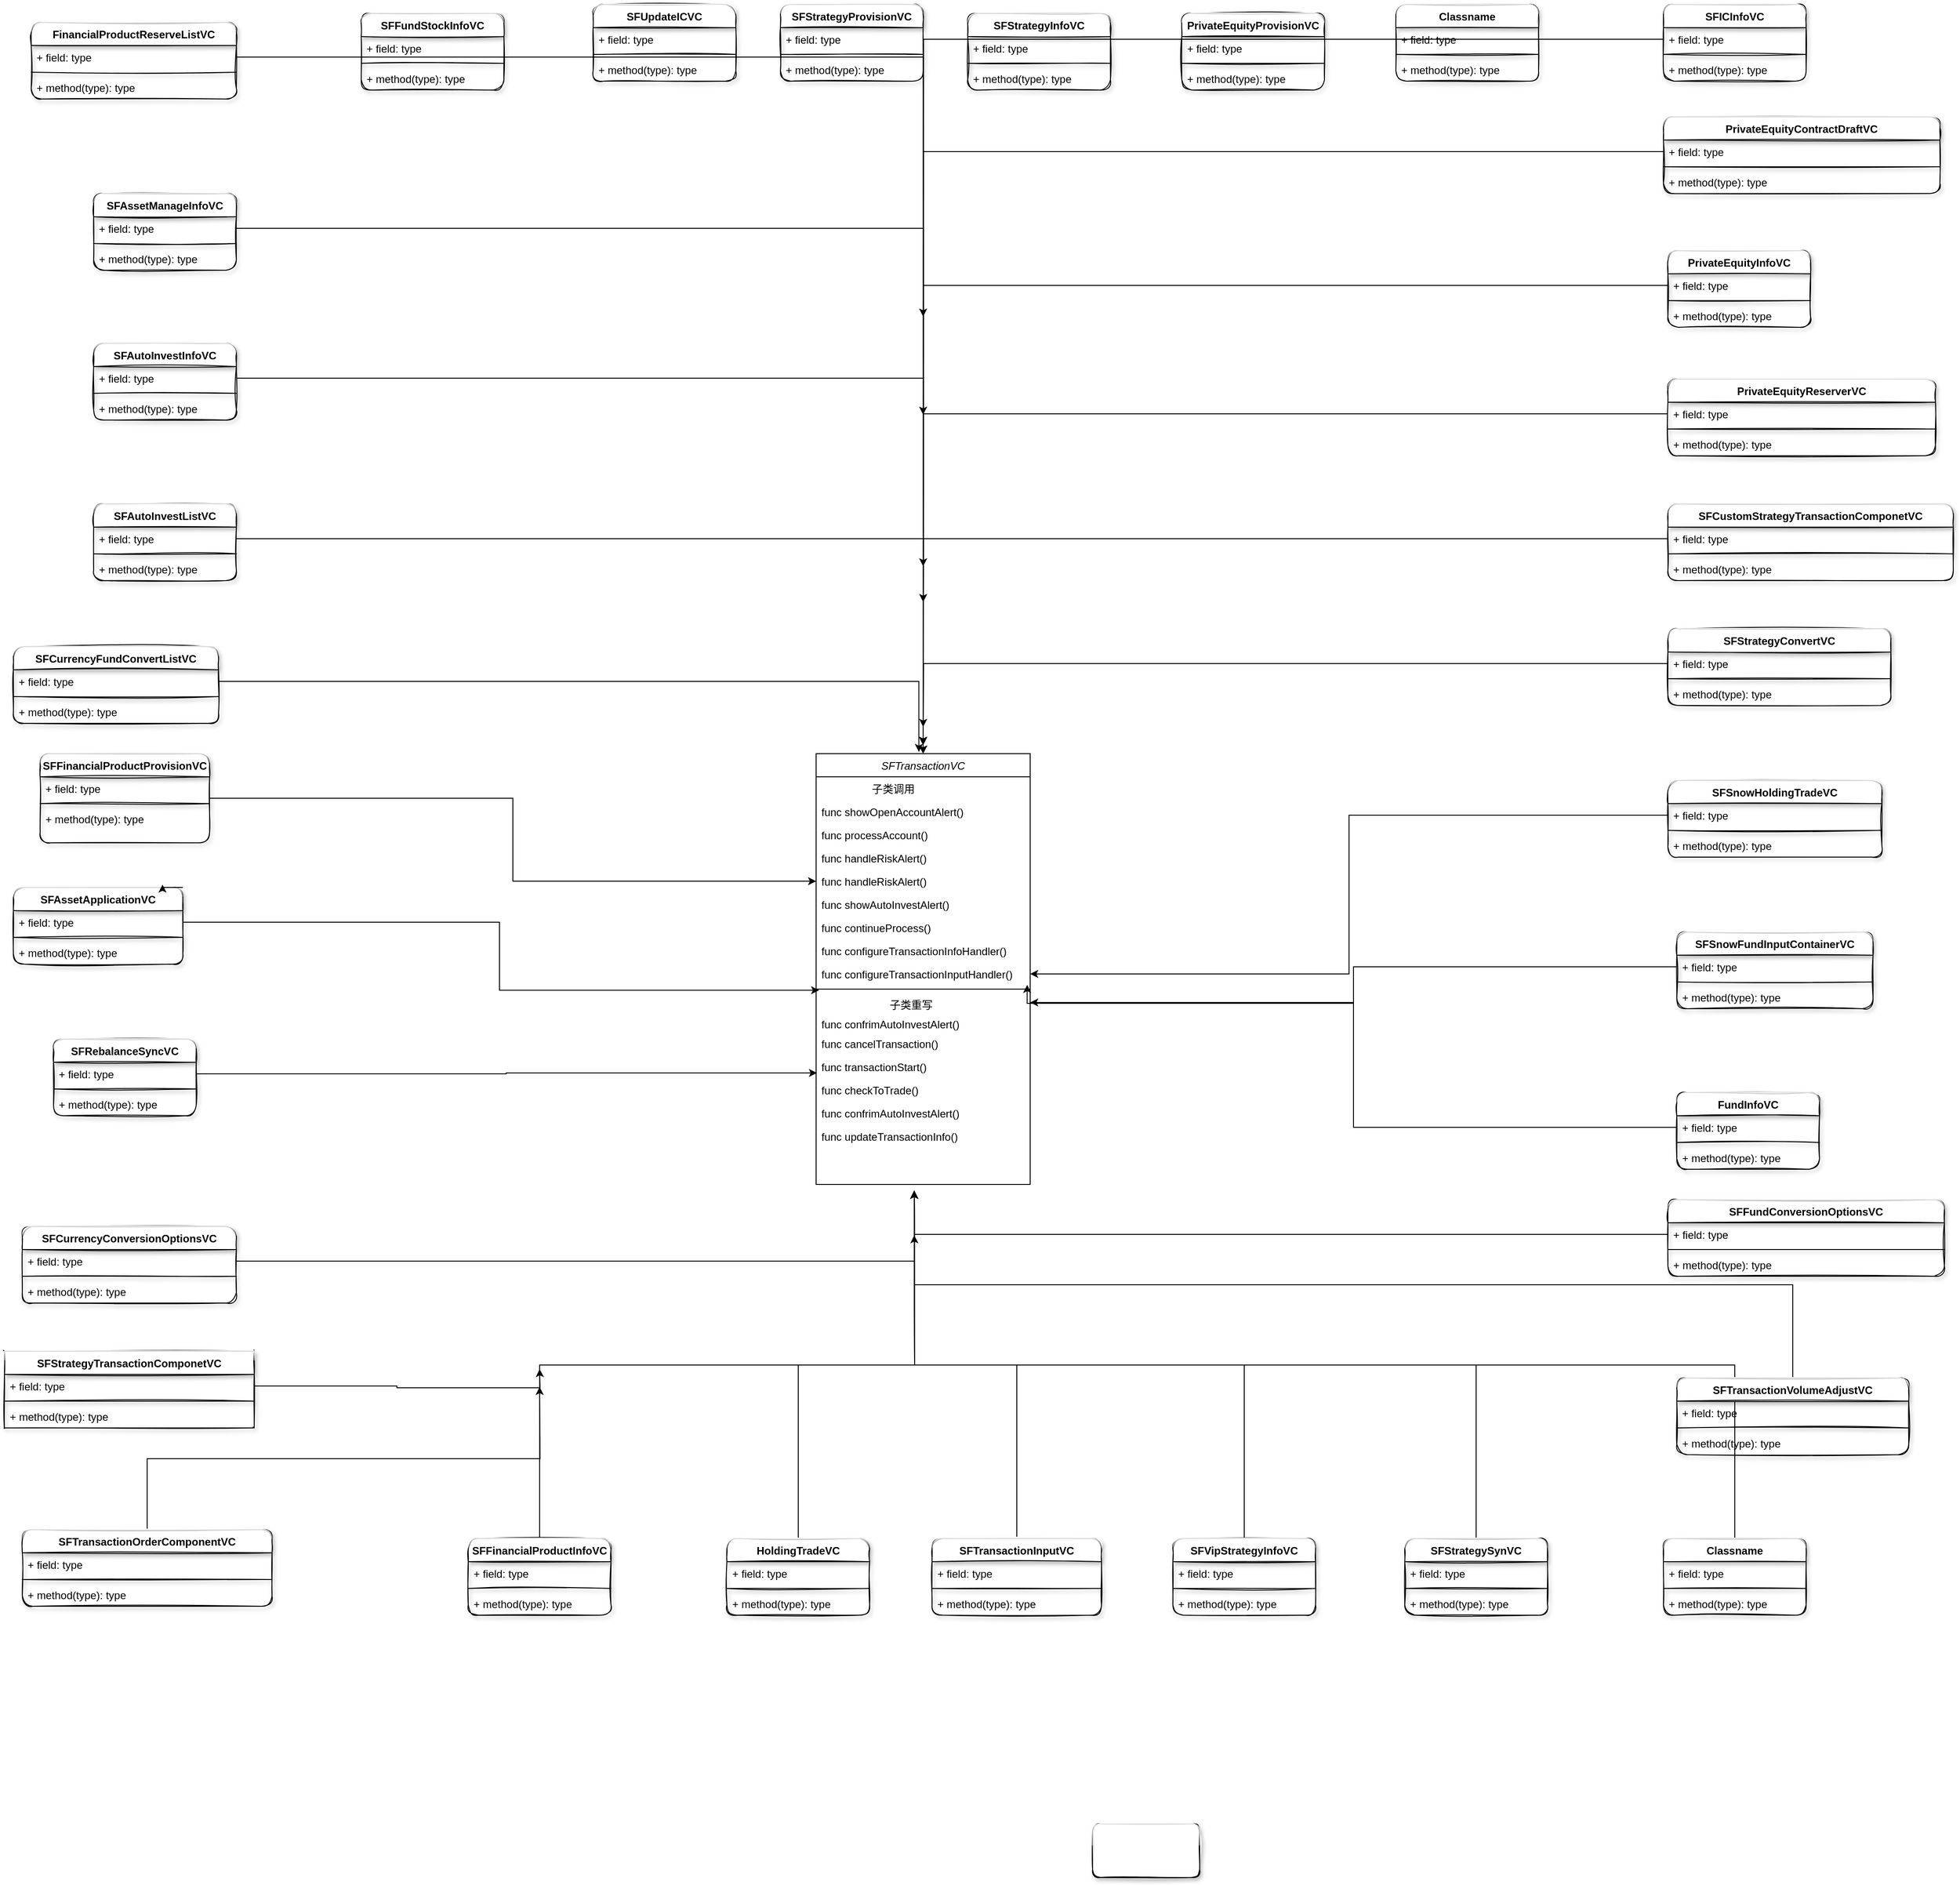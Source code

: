 <mxfile version="18.0.3" type="github">
  <diagram id="C5RBs43oDa-KdzZeNtuy" name="Page-1">
    <mxGraphModel dx="1018" dy="691" grid="1" gridSize="10" guides="1" tooltips="1" connect="1" arrows="0" fold="1" page="1" pageScale="1" pageWidth="3300" pageHeight="4681" math="0" shadow="0">
      <root>
        <mxCell id="WIyWlLk6GJQsqaUBKTNV-0" />
        <mxCell id="WIyWlLk6GJQsqaUBKTNV-1" parent="WIyWlLk6GJQsqaUBKTNV-0" />
        <mxCell id="zkfFHV4jXpPFQw0GAbJ--0" value="SFTransactionVC" style="swimlane;fontStyle=2;align=center;verticalAlign=top;childLayout=stackLayout;horizontal=1;startSize=26;horizontalStack=0;resizeParent=1;resizeLast=0;collapsible=1;marginBottom=0;rounded=0;shadow=0;strokeWidth=1;" parent="WIyWlLk6GJQsqaUBKTNV-1" vertex="1">
          <mxGeometry x="1160" y="870" width="240" height="483" as="geometry">
            <mxRectangle x="220" y="120" width="160" height="26" as="alternateBounds" />
          </mxGeometry>
        </mxCell>
        <mxCell id="qQBRJ47vKQDhWzbW-TcR-91" value="                 子类调用" style="text;align=left;verticalAlign=top;spacingLeft=4;spacingRight=4;overflow=hidden;rotatable=0;points=[[0,0.5],[1,0.5]];portConstraint=eastwest;rounded=0;shadow=0;html=0;" parent="zkfFHV4jXpPFQw0GAbJ--0" vertex="1">
          <mxGeometry y="26" width="240" height="26" as="geometry" />
        </mxCell>
        <mxCell id="qQBRJ47vKQDhWzbW-TcR-72" value="func showOpenAccountAlert()" style="text;align=left;verticalAlign=top;spacingLeft=4;spacingRight=4;overflow=hidden;rotatable=0;points=[[0,0.5],[1,0.5]];portConstraint=eastwest;rounded=0;shadow=0;html=0;" parent="zkfFHV4jXpPFQw0GAbJ--0" vertex="1">
          <mxGeometry y="52" width="240" height="26" as="geometry" />
        </mxCell>
        <mxCell id="qQBRJ47vKQDhWzbW-TcR-71" value="func processAccount()&#xa;&#xa;&#xa;" style="text;align=left;verticalAlign=top;spacingLeft=4;spacingRight=4;overflow=hidden;rotatable=0;points=[[0,0.5],[1,0.5]];portConstraint=eastwest;rounded=0;shadow=0;html=0;" parent="zkfFHV4jXpPFQw0GAbJ--0" vertex="1">
          <mxGeometry y="78" width="240" height="26" as="geometry" />
        </mxCell>
        <mxCell id="qQBRJ47vKQDhWzbW-TcR-70" value="func handleRiskAlert()" style="text;align=left;verticalAlign=top;spacingLeft=4;spacingRight=4;overflow=hidden;rotatable=0;points=[[0,0.5],[1,0.5]];portConstraint=eastwest;rounded=0;shadow=0;html=0;" parent="zkfFHV4jXpPFQw0GAbJ--0" vertex="1">
          <mxGeometry y="104" width="240" height="26" as="geometry" />
        </mxCell>
        <mxCell id="qQBRJ47vKQDhWzbW-TcR-74" value="func handleRiskAlert()" style="text;align=left;verticalAlign=top;spacingLeft=4;spacingRight=4;overflow=hidden;rotatable=0;points=[[0,0.5],[1,0.5]];portConstraint=eastwest;rounded=0;shadow=0;html=0;" parent="zkfFHV4jXpPFQw0GAbJ--0" vertex="1">
          <mxGeometry y="130" width="240" height="26" as="geometry" />
        </mxCell>
        <mxCell id="qQBRJ47vKQDhWzbW-TcR-75" value="func showAutoInvestAlert()" style="text;align=left;verticalAlign=top;spacingLeft=4;spacingRight=4;overflow=hidden;rotatable=0;points=[[0,0.5],[1,0.5]];portConstraint=eastwest;rounded=0;shadow=0;html=0;" parent="zkfFHV4jXpPFQw0GAbJ--0" vertex="1">
          <mxGeometry y="156" width="240" height="26" as="geometry" />
        </mxCell>
        <mxCell id="qQBRJ47vKQDhWzbW-TcR-76" value="func continueProcess()" style="text;align=left;verticalAlign=top;spacingLeft=4;spacingRight=4;overflow=hidden;rotatable=0;points=[[0,0.5],[1,0.5]];portConstraint=eastwest;rounded=0;shadow=0;html=0;" parent="zkfFHV4jXpPFQw0GAbJ--0" vertex="1">
          <mxGeometry y="182" width="240" height="26" as="geometry" />
        </mxCell>
        <mxCell id="qQBRJ47vKQDhWzbW-TcR-77" value="func configureTransactionInfoHandler()" style="text;align=left;verticalAlign=top;spacingLeft=4;spacingRight=4;overflow=hidden;rotatable=0;points=[[0,0.5],[1,0.5]];portConstraint=eastwest;rounded=0;shadow=0;html=0;" parent="zkfFHV4jXpPFQw0GAbJ--0" vertex="1">
          <mxGeometry y="208" width="240" height="26" as="geometry" />
        </mxCell>
        <mxCell id="qQBRJ47vKQDhWzbW-TcR-78" value="func configureTransactionInputHandler()" style="text;align=left;verticalAlign=top;spacingLeft=4;spacingRight=4;overflow=hidden;rotatable=0;points=[[0,0.5],[1,0.5]];portConstraint=eastwest;rounded=0;shadow=0;html=0;" parent="zkfFHV4jXpPFQw0GAbJ--0" vertex="1">
          <mxGeometry y="234" width="240" height="26" as="geometry" />
        </mxCell>
        <mxCell id="zkfFHV4jXpPFQw0GAbJ--4" value="" style="line;html=1;strokeWidth=1;align=left;verticalAlign=middle;spacingTop=-1;spacingLeft=3;spacingRight=3;rotatable=0;labelPosition=right;points=[];portConstraint=eastwest;" parent="zkfFHV4jXpPFQw0GAbJ--0" vertex="1">
          <mxGeometry y="260" width="240" height="8" as="geometry" />
        </mxCell>
        <mxCell id="qQBRJ47vKQDhWzbW-TcR-87" value="                       子类重写" style="text;align=left;verticalAlign=top;spacingLeft=4;spacingRight=4;overflow=hidden;rotatable=0;points=[[0,0.5],[1,0.5]];portConstraint=eastwest;" parent="zkfFHV4jXpPFQw0GAbJ--0" vertex="1">
          <mxGeometry y="268" width="240" height="22" as="geometry" />
        </mxCell>
        <mxCell id="qQBRJ47vKQDhWzbW-TcR-63" value="func confrimAutoInvestAlert() " style="text;align=left;verticalAlign=top;spacingLeft=4;spacingRight=4;overflow=hidden;rotatable=0;points=[[0,0.5],[1,0.5]];portConstraint=eastwest;" parent="zkfFHV4jXpPFQw0GAbJ--0" vertex="1">
          <mxGeometry y="290" width="240" height="22" as="geometry" />
        </mxCell>
        <mxCell id="zkfFHV4jXpPFQw0GAbJ--3" value="func cancelTransaction()" style="text;align=left;verticalAlign=top;spacingLeft=4;spacingRight=4;overflow=hidden;rotatable=0;points=[[0,0.5],[1,0.5]];portConstraint=eastwest;rounded=0;shadow=0;html=0;" parent="zkfFHV4jXpPFQw0GAbJ--0" vertex="1">
          <mxGeometry y="312" width="240" height="26" as="geometry" />
        </mxCell>
        <mxCell id="zkfFHV4jXpPFQw0GAbJ--1" value="func transactionStart() " style="text;align=left;verticalAlign=top;spacingLeft=4;spacingRight=4;overflow=hidden;rotatable=0;points=[[0,0.5],[1,0.5]];portConstraint=eastwest;" parent="zkfFHV4jXpPFQw0GAbJ--0" vertex="1">
          <mxGeometry y="338" width="240" height="26" as="geometry" />
        </mxCell>
        <mxCell id="zkfFHV4jXpPFQw0GAbJ--5" value="func checkToTrade()" style="text;align=left;verticalAlign=top;spacingLeft=4;spacingRight=4;overflow=hidden;rotatable=0;points=[[0,0.5],[1,0.5]];portConstraint=eastwest;" parent="zkfFHV4jXpPFQw0GAbJ--0" vertex="1">
          <mxGeometry y="364" width="240" height="26" as="geometry" />
        </mxCell>
        <mxCell id="qQBRJ47vKQDhWzbW-TcR-73" value="func confrimAutoInvestAlert()" style="text;align=left;verticalAlign=top;spacingLeft=4;spacingRight=4;overflow=hidden;rotatable=0;points=[[0,0.5],[1,0.5]];portConstraint=eastwest;rounded=0;shadow=0;html=0;" parent="zkfFHV4jXpPFQw0GAbJ--0" vertex="1">
          <mxGeometry y="390" width="240" height="26" as="geometry" />
        </mxCell>
        <mxCell id="zkfFHV4jXpPFQw0GAbJ--2" value="func updateTransactionInfo()" style="text;align=left;verticalAlign=top;spacingLeft=4;spacingRight=4;overflow=hidden;rotatable=0;points=[[0,0.5],[1,0.5]];portConstraint=eastwest;rounded=0;shadow=0;html=0;" parent="zkfFHV4jXpPFQw0GAbJ--0" vertex="1">
          <mxGeometry y="416" width="240" height="26" as="geometry" />
        </mxCell>
        <mxCell id="qQBRJ47vKQDhWzbW-TcR-161" value="SFAssetApplicationVC" style="swimlane;fontStyle=1;align=center;verticalAlign=top;childLayout=stackLayout;horizontal=1;startSize=26;horizontalStack=0;resizeParent=1;resizeParentMax=0;resizeLast=0;collapsible=1;marginBottom=0;rounded=1;shadow=1;glass=1;sketch=1;fontFamily=Helvetica;fontSize=12;fontColor=default;strokeColor=default;strokeWidth=1;fillColor=default;points=[[0,0,0,0,0],[0,0.23,0,0,0],[0,0.5,0,0,0],[0,0.77,0,0,0],[0,1,0,0,0],[0.25,0,0,0,0],[0.25,1,0,0,0],[0.5,0,0,0,0],[0.5,1,0,0,0],[0.75,0,0,0,0],[0.75,1,0,0,0],[1,0,0,0,0],[1,0.27,0,0,0],[1,0.5,0,0,0],[1,0.77,0,0,0],[1,1,0,0,0]];" parent="WIyWlLk6GJQsqaUBKTNV-1" vertex="1">
          <mxGeometry x="260" y="1020" width="190" height="86" as="geometry">
            <mxRectangle x="310" y="1020" width="160" height="26" as="alternateBounds" />
          </mxGeometry>
        </mxCell>
        <mxCell id="qQBRJ47vKQDhWzbW-TcR-162" value="+ field: type" style="text;strokeColor=none;fillColor=none;align=left;verticalAlign=top;spacingLeft=4;spacingRight=4;overflow=hidden;rotatable=0;points=[[0,0.5],[1,0.5]];portConstraint=eastwest;rounded=1;shadow=1;glass=1;sketch=1;fontFamily=Helvetica;fontSize=12;fontColor=default;startSize=26;" parent="qQBRJ47vKQDhWzbW-TcR-161" vertex="1">
          <mxGeometry y="26" width="190" height="26" as="geometry" />
        </mxCell>
        <mxCell id="qQBRJ47vKQDhWzbW-TcR-163" value="" style="line;strokeWidth=1;fillColor=none;align=left;verticalAlign=middle;spacingTop=-1;spacingLeft=3;spacingRight=3;rotatable=0;labelPosition=right;points=[];portConstraint=eastwest;rounded=1;shadow=1;glass=1;sketch=1;fontFamily=Helvetica;fontSize=12;fontColor=default;startSize=26;" parent="qQBRJ47vKQDhWzbW-TcR-161" vertex="1">
          <mxGeometry y="52" width="190" height="8" as="geometry" />
        </mxCell>
        <mxCell id="qQBRJ47vKQDhWzbW-TcR-164" value="+ method(type): type" style="text;strokeColor=none;fillColor=none;align=left;verticalAlign=top;spacingLeft=4;spacingRight=4;overflow=hidden;rotatable=0;points=[[0,0.5],[1,0.5]];portConstraint=eastwest;rounded=1;shadow=1;glass=1;sketch=1;fontFamily=Helvetica;fontSize=12;fontColor=default;startSize=26;" parent="qQBRJ47vKQDhWzbW-TcR-161" vertex="1">
          <mxGeometry y="60" width="190" height="26" as="geometry" />
        </mxCell>
        <mxCell id="qQBRJ47vKQDhWzbW-TcR-166" value="SFCurrencyConversionOptionsVC" style="swimlane;fontStyle=1;align=center;verticalAlign=top;childLayout=stackLayout;horizontal=1;startSize=26;horizontalStack=0;resizeParent=1;resizeParentMax=0;resizeLast=0;collapsible=1;marginBottom=0;rounded=1;shadow=1;glass=1;sketch=1;fontFamily=Helvetica;fontSize=12;fontColor=default;strokeColor=default;strokeWidth=1;fillColor=default;" parent="WIyWlLk6GJQsqaUBKTNV-1" vertex="1">
          <mxGeometry x="270" y="1400" width="240" height="86" as="geometry" />
        </mxCell>
        <mxCell id="qQBRJ47vKQDhWzbW-TcR-167" value="+ field: type" style="text;strokeColor=none;fillColor=none;align=left;verticalAlign=top;spacingLeft=4;spacingRight=4;overflow=hidden;rotatable=0;points=[[0,0.5],[1,0.5]];portConstraint=eastwest;rounded=1;shadow=1;glass=1;sketch=1;fontFamily=Helvetica;fontSize=12;fontColor=default;startSize=26;" parent="qQBRJ47vKQDhWzbW-TcR-166" vertex="1">
          <mxGeometry y="26" width="240" height="26" as="geometry" />
        </mxCell>
        <mxCell id="qQBRJ47vKQDhWzbW-TcR-168" value="" style="line;strokeWidth=1;fillColor=none;align=left;verticalAlign=middle;spacingTop=-1;spacingLeft=3;spacingRight=3;rotatable=0;labelPosition=right;points=[];portConstraint=eastwest;rounded=1;shadow=1;glass=1;sketch=1;fontFamily=Helvetica;fontSize=12;fontColor=default;startSize=26;" parent="qQBRJ47vKQDhWzbW-TcR-166" vertex="1">
          <mxGeometry y="52" width="240" height="8" as="geometry" />
        </mxCell>
        <mxCell id="qQBRJ47vKQDhWzbW-TcR-169" value="+ method(type): type" style="text;strokeColor=none;fillColor=none;align=left;verticalAlign=top;spacingLeft=4;spacingRight=4;overflow=hidden;rotatable=0;points=[[0,0.5],[1,0.5]];portConstraint=eastwest;rounded=1;shadow=1;glass=1;sketch=1;fontFamily=Helvetica;fontSize=12;fontColor=default;startSize=26;" parent="qQBRJ47vKQDhWzbW-TcR-166" vertex="1">
          <mxGeometry y="60" width="240" height="26" as="geometry" />
        </mxCell>
        <mxCell id="qQBRJ47vKQDhWzbW-TcR-367" style="edgeStyle=orthogonalEdgeStyle;rounded=0;orthogonalLoop=1;jettySize=auto;html=1;exitX=0.5;exitY=0;exitDx=0;exitDy=0;fontFamily=Helvetica;fontSize=12;fontColor=default;startSize=26;" parent="WIyWlLk6GJQsqaUBKTNV-1" source="qQBRJ47vKQDhWzbW-TcR-170" edge="1">
          <mxGeometry relative="1" as="geometry">
            <mxPoint x="1270" y="1360" as="targetPoint" />
          </mxGeometry>
        </mxCell>
        <mxCell id="qQBRJ47vKQDhWzbW-TcR-170" value="HoldingTradeVC" style="swimlane;fontStyle=1;align=center;verticalAlign=top;childLayout=stackLayout;horizontal=1;startSize=26;horizontalStack=0;resizeParent=1;resizeParentMax=0;resizeLast=0;collapsible=1;marginBottom=0;rounded=1;shadow=1;glass=1;sketch=1;fontFamily=Helvetica;fontSize=12;fontColor=default;strokeColor=default;strokeWidth=1;fillColor=default;" parent="WIyWlLk6GJQsqaUBKTNV-1" vertex="1">
          <mxGeometry x="1060" y="1750" width="160" height="86" as="geometry" />
        </mxCell>
        <mxCell id="qQBRJ47vKQDhWzbW-TcR-171" value="+ field: type" style="text;strokeColor=none;fillColor=none;align=left;verticalAlign=top;spacingLeft=4;spacingRight=4;overflow=hidden;rotatable=0;points=[[0,0.5],[1,0.5]];portConstraint=eastwest;rounded=1;shadow=1;glass=1;sketch=1;fontFamily=Helvetica;fontSize=12;fontColor=default;startSize=26;" parent="qQBRJ47vKQDhWzbW-TcR-170" vertex="1">
          <mxGeometry y="26" width="160" height="26" as="geometry" />
        </mxCell>
        <mxCell id="qQBRJ47vKQDhWzbW-TcR-172" value="" style="line;strokeWidth=1;fillColor=none;align=left;verticalAlign=middle;spacingTop=-1;spacingLeft=3;spacingRight=3;rotatable=0;labelPosition=right;points=[];portConstraint=eastwest;rounded=1;shadow=1;glass=1;sketch=1;fontFamily=Helvetica;fontSize=12;fontColor=default;startSize=26;" parent="qQBRJ47vKQDhWzbW-TcR-170" vertex="1">
          <mxGeometry y="52" width="160" height="8" as="geometry" />
        </mxCell>
        <mxCell id="qQBRJ47vKQDhWzbW-TcR-173" value="+ method(type): type" style="text;strokeColor=none;fillColor=none;align=left;verticalAlign=top;spacingLeft=4;spacingRight=4;overflow=hidden;rotatable=0;points=[[0,0.5],[1,0.5]];portConstraint=eastwest;rounded=1;shadow=1;glass=1;sketch=1;fontFamily=Helvetica;fontSize=12;fontColor=default;startSize=26;" parent="qQBRJ47vKQDhWzbW-TcR-170" vertex="1">
          <mxGeometry y="60" width="160" height="26" as="geometry" />
        </mxCell>
        <mxCell id="qQBRJ47vKQDhWzbW-TcR-174" value="SFCurrencyFundConvertListVC" style="swimlane;fontStyle=1;align=center;verticalAlign=top;childLayout=stackLayout;horizontal=1;startSize=26;horizontalStack=0;resizeParent=1;resizeParentMax=0;resizeLast=0;collapsible=1;marginBottom=0;rounded=1;shadow=1;glass=1;sketch=1;fontFamily=Helvetica;fontSize=12;fontColor=default;strokeColor=default;strokeWidth=1;fillColor=default;" parent="WIyWlLk6GJQsqaUBKTNV-1" vertex="1">
          <mxGeometry x="260" y="750" width="230" height="86" as="geometry">
            <mxRectangle x="290" y="750" width="210" height="26" as="alternateBounds" />
          </mxGeometry>
        </mxCell>
        <mxCell id="qQBRJ47vKQDhWzbW-TcR-175" value="+ field: type" style="text;strokeColor=none;fillColor=none;align=left;verticalAlign=top;spacingLeft=4;spacingRight=4;overflow=hidden;rotatable=0;points=[[0,0.5],[1,0.5]];portConstraint=eastwest;rounded=1;shadow=1;glass=1;sketch=1;fontFamily=Helvetica;fontSize=12;fontColor=default;startSize=26;" parent="qQBRJ47vKQDhWzbW-TcR-174" vertex="1">
          <mxGeometry y="26" width="230" height="26" as="geometry" />
        </mxCell>
        <mxCell id="qQBRJ47vKQDhWzbW-TcR-176" value="" style="line;strokeWidth=1;fillColor=none;align=left;verticalAlign=middle;spacingTop=-1;spacingLeft=3;spacingRight=3;rotatable=0;labelPosition=right;points=[];portConstraint=eastwest;rounded=1;shadow=1;glass=1;sketch=1;fontFamily=Helvetica;fontSize=12;fontColor=default;startSize=26;" parent="qQBRJ47vKQDhWzbW-TcR-174" vertex="1">
          <mxGeometry y="52" width="230" height="8" as="geometry" />
        </mxCell>
        <mxCell id="qQBRJ47vKQDhWzbW-TcR-177" value="+ method(type): type" style="text;strokeColor=none;fillColor=none;align=left;verticalAlign=top;spacingLeft=4;spacingRight=4;overflow=hidden;rotatable=0;points=[[0,0.5],[1,0.5]];portConstraint=eastwest;rounded=1;shadow=1;glass=1;sketch=1;fontFamily=Helvetica;fontSize=12;fontColor=default;startSize=26;" parent="qQBRJ47vKQDhWzbW-TcR-174" vertex="1">
          <mxGeometry y="60" width="230" height="26" as="geometry" />
        </mxCell>
        <mxCell id="qQBRJ47vKQDhWzbW-TcR-377" style="edgeStyle=orthogonalEdgeStyle;rounded=0;orthogonalLoop=1;jettySize=auto;html=1;exitX=1;exitY=0.5;exitDx=0;exitDy=0;fontFamily=Helvetica;fontSize=12;fontColor=default;startSize=26;" parent="WIyWlLk6GJQsqaUBKTNV-1" source="qQBRJ47vKQDhWzbW-TcR-178" target="qQBRJ47vKQDhWzbW-TcR-74" edge="1">
          <mxGeometry relative="1" as="geometry" />
        </mxCell>
        <mxCell id="qQBRJ47vKQDhWzbW-TcR-178" value="SFFinancialProductProvisionVC" style="swimlane;fontStyle=1;align=center;verticalAlign=top;childLayout=stackLayout;horizontal=1;startSize=26;horizontalStack=0;resizeParent=1;resizeParentMax=0;resizeLast=0;collapsible=1;marginBottom=0;rounded=1;shadow=1;glass=1;sketch=1;fontFamily=Helvetica;fontSize=12;fontColor=default;strokeColor=default;strokeWidth=1;fillColor=default;" parent="WIyWlLk6GJQsqaUBKTNV-1" vertex="1">
          <mxGeometry x="290" y="870" width="190" height="100" as="geometry">
            <mxRectangle x="280" y="873" width="220" height="26" as="alternateBounds" />
          </mxGeometry>
        </mxCell>
        <mxCell id="qQBRJ47vKQDhWzbW-TcR-179" value="+ field: type" style="text;strokeColor=none;fillColor=none;align=left;verticalAlign=top;spacingLeft=4;spacingRight=4;overflow=hidden;rotatable=0;points=[[0,0.5],[1,0.5]];portConstraint=eastwest;rounded=1;shadow=1;glass=1;sketch=1;fontFamily=Helvetica;fontSize=12;fontColor=default;startSize=26;" parent="qQBRJ47vKQDhWzbW-TcR-178" vertex="1">
          <mxGeometry y="26" width="190" height="26" as="geometry" />
        </mxCell>
        <mxCell id="qQBRJ47vKQDhWzbW-TcR-180" value="" style="line;strokeWidth=1;fillColor=none;align=left;verticalAlign=middle;spacingTop=-1;spacingLeft=3;spacingRight=3;rotatable=0;labelPosition=right;points=[];portConstraint=eastwest;rounded=1;shadow=1;glass=1;sketch=1;fontFamily=Helvetica;fontSize=12;fontColor=default;startSize=26;" parent="qQBRJ47vKQDhWzbW-TcR-178" vertex="1">
          <mxGeometry y="52" width="190" height="8" as="geometry" />
        </mxCell>
        <mxCell id="qQBRJ47vKQDhWzbW-TcR-181" value="+ method(type): type" style="text;strokeColor=none;fillColor=none;align=left;verticalAlign=top;spacingLeft=4;spacingRight=4;overflow=hidden;rotatable=0;points=[[0,0.5],[1,0.5]];portConstraint=eastwest;rounded=1;shadow=1;glass=1;sketch=1;fontFamily=Helvetica;fontSize=12;fontColor=default;startSize=26;" parent="qQBRJ47vKQDhWzbW-TcR-178" vertex="1">
          <mxGeometry y="60" width="190" height="40" as="geometry" />
        </mxCell>
        <mxCell id="qQBRJ47vKQDhWzbW-TcR-182" value="FinancialProductReserveListVC" style="swimlane;fontStyle=1;align=center;verticalAlign=top;childLayout=stackLayout;horizontal=1;startSize=26;horizontalStack=0;resizeParent=1;resizeParentMax=0;resizeLast=0;collapsible=1;marginBottom=0;rounded=1;shadow=1;glass=1;sketch=1;fontFamily=Helvetica;fontSize=12;fontColor=default;strokeColor=default;strokeWidth=1;fillColor=default;" parent="WIyWlLk6GJQsqaUBKTNV-1" vertex="1">
          <mxGeometry x="280" y="50" width="230" height="86" as="geometry" />
        </mxCell>
        <mxCell id="qQBRJ47vKQDhWzbW-TcR-183" value="+ field: type" style="text;strokeColor=none;fillColor=none;align=left;verticalAlign=top;spacingLeft=4;spacingRight=4;overflow=hidden;rotatable=0;points=[[0,0.5],[1,0.5]];portConstraint=eastwest;rounded=1;shadow=1;glass=1;sketch=1;fontFamily=Helvetica;fontSize=12;fontColor=default;startSize=26;" parent="qQBRJ47vKQDhWzbW-TcR-182" vertex="1">
          <mxGeometry y="26" width="230" height="26" as="geometry" />
        </mxCell>
        <mxCell id="qQBRJ47vKQDhWzbW-TcR-184" value="" style="line;strokeWidth=1;fillColor=none;align=left;verticalAlign=middle;spacingTop=-1;spacingLeft=3;spacingRight=3;rotatable=0;labelPosition=right;points=[];portConstraint=eastwest;rounded=1;shadow=1;glass=1;sketch=1;fontFamily=Helvetica;fontSize=12;fontColor=default;startSize=26;" parent="qQBRJ47vKQDhWzbW-TcR-182" vertex="1">
          <mxGeometry y="52" width="230" height="8" as="geometry" />
        </mxCell>
        <mxCell id="qQBRJ47vKQDhWzbW-TcR-185" value="+ method(type): type" style="text;strokeColor=none;fillColor=none;align=left;verticalAlign=top;spacingLeft=4;spacingRight=4;overflow=hidden;rotatable=0;points=[[0,0.5],[1,0.5]];portConstraint=eastwest;rounded=1;shadow=1;glass=1;sketch=1;fontFamily=Helvetica;fontSize=12;fontColor=default;startSize=26;" parent="qQBRJ47vKQDhWzbW-TcR-182" vertex="1">
          <mxGeometry y="60" width="230" height="26" as="geometry" />
        </mxCell>
        <mxCell id="qQBRJ47vKQDhWzbW-TcR-186" value="SFAutoInvestListVC" style="swimlane;fontStyle=1;align=center;verticalAlign=top;childLayout=stackLayout;horizontal=1;startSize=26;horizontalStack=0;resizeParent=1;resizeParentMax=0;resizeLast=0;collapsible=1;marginBottom=0;rounded=1;shadow=1;glass=1;sketch=1;fontFamily=Helvetica;fontSize=12;fontColor=default;strokeColor=default;strokeWidth=1;fillColor=default;" parent="WIyWlLk6GJQsqaUBKTNV-1" vertex="1">
          <mxGeometry x="350" y="590" width="160" height="86" as="geometry">
            <mxRectangle x="350" y="590" width="150" height="26" as="alternateBounds" />
          </mxGeometry>
        </mxCell>
        <mxCell id="qQBRJ47vKQDhWzbW-TcR-187" value="+ field: type" style="text;strokeColor=none;fillColor=none;align=left;verticalAlign=top;spacingLeft=4;spacingRight=4;overflow=hidden;rotatable=0;points=[[0,0.5],[1,0.5]];portConstraint=eastwest;rounded=1;shadow=1;glass=1;sketch=1;fontFamily=Helvetica;fontSize=12;fontColor=default;startSize=26;" parent="qQBRJ47vKQDhWzbW-TcR-186" vertex="1">
          <mxGeometry y="26" width="160" height="26" as="geometry" />
        </mxCell>
        <mxCell id="qQBRJ47vKQDhWzbW-TcR-188" value="" style="line;strokeWidth=1;fillColor=none;align=left;verticalAlign=middle;spacingTop=-1;spacingLeft=3;spacingRight=3;rotatable=0;labelPosition=right;points=[];portConstraint=eastwest;rounded=1;shadow=1;glass=1;sketch=1;fontFamily=Helvetica;fontSize=12;fontColor=default;startSize=26;" parent="qQBRJ47vKQDhWzbW-TcR-186" vertex="1">
          <mxGeometry y="52" width="160" height="8" as="geometry" />
        </mxCell>
        <mxCell id="qQBRJ47vKQDhWzbW-TcR-189" value="+ method(type): type" style="text;strokeColor=none;fillColor=none;align=left;verticalAlign=top;spacingLeft=4;spacingRight=4;overflow=hidden;rotatable=0;points=[[0,0.5],[1,0.5]];portConstraint=eastwest;rounded=1;shadow=1;glass=1;sketch=1;fontFamily=Helvetica;fontSize=12;fontColor=default;startSize=26;" parent="qQBRJ47vKQDhWzbW-TcR-186" vertex="1">
          <mxGeometry y="60" width="160" height="26" as="geometry" />
        </mxCell>
        <mxCell id="qQBRJ47vKQDhWzbW-TcR-190" value="SFAutoInvestInfoVC" style="swimlane;fontStyle=1;align=center;verticalAlign=top;childLayout=stackLayout;horizontal=1;startSize=26;horizontalStack=0;resizeParent=1;resizeParentMax=0;resizeLast=0;collapsible=1;marginBottom=0;rounded=1;shadow=1;glass=1;sketch=1;fontFamily=Helvetica;fontSize=12;fontColor=default;strokeColor=default;strokeWidth=1;fillColor=default;" parent="WIyWlLk6GJQsqaUBKTNV-1" vertex="1">
          <mxGeometry x="350" y="410" width="160" height="86" as="geometry">
            <mxRectangle x="350" y="410" width="150" height="26" as="alternateBounds" />
          </mxGeometry>
        </mxCell>
        <mxCell id="qQBRJ47vKQDhWzbW-TcR-191" value="+ field: type" style="text;strokeColor=none;fillColor=none;align=left;verticalAlign=top;spacingLeft=4;spacingRight=4;overflow=hidden;rotatable=0;points=[[0,0.5],[1,0.5]];portConstraint=eastwest;rounded=1;shadow=1;glass=1;sketch=1;fontFamily=Helvetica;fontSize=12;fontColor=default;startSize=26;" parent="qQBRJ47vKQDhWzbW-TcR-190" vertex="1">
          <mxGeometry y="26" width="160" height="26" as="geometry" />
        </mxCell>
        <mxCell id="qQBRJ47vKQDhWzbW-TcR-192" value="" style="line;strokeWidth=1;fillColor=none;align=left;verticalAlign=middle;spacingTop=-1;spacingLeft=3;spacingRight=3;rotatable=0;labelPosition=right;points=[];portConstraint=eastwest;rounded=1;shadow=1;glass=1;sketch=1;fontFamily=Helvetica;fontSize=12;fontColor=default;startSize=26;" parent="qQBRJ47vKQDhWzbW-TcR-190" vertex="1">
          <mxGeometry y="52" width="160" height="8" as="geometry" />
        </mxCell>
        <mxCell id="qQBRJ47vKQDhWzbW-TcR-193" value="+ method(type): type" style="text;strokeColor=none;fillColor=none;align=left;verticalAlign=top;spacingLeft=4;spacingRight=4;overflow=hidden;rotatable=0;points=[[0,0.5],[1,0.5]];portConstraint=eastwest;rounded=1;shadow=1;glass=1;sketch=1;fontFamily=Helvetica;fontSize=12;fontColor=default;startSize=26;" parent="qQBRJ47vKQDhWzbW-TcR-190" vertex="1">
          <mxGeometry y="60" width="160" height="26" as="geometry" />
        </mxCell>
        <mxCell id="qQBRJ47vKQDhWzbW-TcR-194" value="SFAssetManageInfoVC" style="swimlane;fontStyle=1;align=center;verticalAlign=top;childLayout=stackLayout;horizontal=1;startSize=26;horizontalStack=0;resizeParent=1;resizeParentMax=0;resizeLast=0;collapsible=1;marginBottom=0;rounded=1;shadow=1;glass=1;sketch=1;fontFamily=Helvetica;fontSize=12;fontColor=default;strokeColor=default;strokeWidth=1;fillColor=default;" parent="WIyWlLk6GJQsqaUBKTNV-1" vertex="1">
          <mxGeometry x="350" y="242" width="160" height="86" as="geometry" />
        </mxCell>
        <mxCell id="qQBRJ47vKQDhWzbW-TcR-195" value="+ field: type" style="text;strokeColor=none;fillColor=none;align=left;verticalAlign=top;spacingLeft=4;spacingRight=4;overflow=hidden;rotatable=0;points=[[0,0.5],[1,0.5]];portConstraint=eastwest;rounded=1;shadow=1;glass=1;sketch=1;fontFamily=Helvetica;fontSize=12;fontColor=default;startSize=26;" parent="qQBRJ47vKQDhWzbW-TcR-194" vertex="1">
          <mxGeometry y="26" width="160" height="26" as="geometry" />
        </mxCell>
        <mxCell id="qQBRJ47vKQDhWzbW-TcR-196" value="" style="line;strokeWidth=1;fillColor=none;align=left;verticalAlign=middle;spacingTop=-1;spacingLeft=3;spacingRight=3;rotatable=0;labelPosition=right;points=[];portConstraint=eastwest;rounded=1;shadow=1;glass=1;sketch=1;fontFamily=Helvetica;fontSize=12;fontColor=default;startSize=26;" parent="qQBRJ47vKQDhWzbW-TcR-194" vertex="1">
          <mxGeometry y="52" width="160" height="8" as="geometry" />
        </mxCell>
        <mxCell id="qQBRJ47vKQDhWzbW-TcR-197" value="+ method(type): type" style="text;strokeColor=none;fillColor=none;align=left;verticalAlign=top;spacingLeft=4;spacingRight=4;overflow=hidden;rotatable=0;points=[[0,0.5],[1,0.5]];portConstraint=eastwest;rounded=1;shadow=1;glass=1;sketch=1;fontFamily=Helvetica;fontSize=12;fontColor=default;startSize=26;" parent="qQBRJ47vKQDhWzbW-TcR-194" vertex="1">
          <mxGeometry y="60" width="160" height="26" as="geometry" />
        </mxCell>
        <mxCell id="qQBRJ47vKQDhWzbW-TcR-366" style="edgeStyle=orthogonalEdgeStyle;rounded=0;orthogonalLoop=1;jettySize=auto;html=1;exitX=0.5;exitY=0;exitDx=0;exitDy=0;fontFamily=Helvetica;fontSize=12;fontColor=default;startSize=26;" parent="WIyWlLk6GJQsqaUBKTNV-1" source="qQBRJ47vKQDhWzbW-TcR-198" edge="1">
          <mxGeometry relative="1" as="geometry">
            <mxPoint x="1270" y="1360" as="targetPoint" />
          </mxGeometry>
        </mxCell>
        <mxCell id="qQBRJ47vKQDhWzbW-TcR-198" value="SFFinancialProductInfoVC" style="swimlane;fontStyle=1;align=center;verticalAlign=top;childLayout=stackLayout;horizontal=1;startSize=26;horizontalStack=0;resizeParent=1;resizeParentMax=0;resizeLast=0;collapsible=1;marginBottom=0;rounded=1;shadow=1;glass=1;sketch=1;fontFamily=Helvetica;fontSize=12;fontColor=default;strokeColor=default;strokeWidth=1;fillColor=default;" parent="WIyWlLk6GJQsqaUBKTNV-1" vertex="1">
          <mxGeometry x="770" y="1750" width="160" height="86" as="geometry" />
        </mxCell>
        <mxCell id="qQBRJ47vKQDhWzbW-TcR-199" value="+ field: type" style="text;strokeColor=none;fillColor=none;align=left;verticalAlign=top;spacingLeft=4;spacingRight=4;overflow=hidden;rotatable=0;points=[[0,0.5],[1,0.5]];portConstraint=eastwest;rounded=1;shadow=1;glass=1;sketch=1;fontFamily=Helvetica;fontSize=12;fontColor=default;startSize=26;" parent="qQBRJ47vKQDhWzbW-TcR-198" vertex="1">
          <mxGeometry y="26" width="160" height="26" as="geometry" />
        </mxCell>
        <mxCell id="qQBRJ47vKQDhWzbW-TcR-200" value="" style="line;strokeWidth=1;fillColor=none;align=left;verticalAlign=middle;spacingTop=-1;spacingLeft=3;spacingRight=3;rotatable=0;labelPosition=right;points=[];portConstraint=eastwest;rounded=1;shadow=1;glass=1;sketch=1;fontFamily=Helvetica;fontSize=12;fontColor=default;startSize=26;" parent="qQBRJ47vKQDhWzbW-TcR-198" vertex="1">
          <mxGeometry y="52" width="160" height="8" as="geometry" />
        </mxCell>
        <mxCell id="qQBRJ47vKQDhWzbW-TcR-201" value="+ method(type): type" style="text;strokeColor=none;fillColor=none;align=left;verticalAlign=top;spacingLeft=4;spacingRight=4;overflow=hidden;rotatable=0;points=[[0,0.5],[1,0.5]];portConstraint=eastwest;rounded=1;shadow=1;glass=1;sketch=1;fontFamily=Helvetica;fontSize=12;fontColor=default;startSize=26;" parent="qQBRJ47vKQDhWzbW-TcR-198" vertex="1">
          <mxGeometry y="60" width="160" height="26" as="geometry" />
        </mxCell>
        <mxCell id="qQBRJ47vKQDhWzbW-TcR-215" value="SFFundConversionOptionsVC" style="swimlane;fontStyle=1;align=center;verticalAlign=top;childLayout=stackLayout;horizontal=1;startSize=26;horizontalStack=0;resizeParent=1;resizeParentMax=0;resizeLast=0;collapsible=1;marginBottom=0;rounded=1;shadow=1;glass=1;sketch=1;fontFamily=Helvetica;fontSize=12;fontColor=default;strokeColor=default;strokeWidth=1;fillColor=default;" parent="WIyWlLk6GJQsqaUBKTNV-1" vertex="1">
          <mxGeometry x="2115" y="1370" width="310" height="86" as="geometry" />
        </mxCell>
        <mxCell id="qQBRJ47vKQDhWzbW-TcR-216" value="+ field: type" style="text;strokeColor=none;fillColor=none;align=left;verticalAlign=top;spacingLeft=4;spacingRight=4;overflow=hidden;rotatable=0;points=[[0,0.5],[1,0.5]];portConstraint=eastwest;rounded=1;shadow=1;glass=1;sketch=1;fontFamily=Helvetica;fontSize=12;fontColor=default;startSize=26;" parent="qQBRJ47vKQDhWzbW-TcR-215" vertex="1">
          <mxGeometry y="26" width="310" height="26" as="geometry" />
        </mxCell>
        <mxCell id="qQBRJ47vKQDhWzbW-TcR-217" value="" style="line;strokeWidth=1;fillColor=none;align=left;verticalAlign=middle;spacingTop=-1;spacingLeft=3;spacingRight=3;rotatable=0;labelPosition=right;points=[];portConstraint=eastwest;rounded=1;shadow=1;glass=1;sketch=1;fontFamily=Helvetica;fontSize=12;fontColor=default;startSize=26;" parent="qQBRJ47vKQDhWzbW-TcR-215" vertex="1">
          <mxGeometry y="52" width="310" height="8" as="geometry" />
        </mxCell>
        <mxCell id="qQBRJ47vKQDhWzbW-TcR-218" value="+ method(type): type" style="text;strokeColor=none;fillColor=none;align=left;verticalAlign=top;spacingLeft=4;spacingRight=4;overflow=hidden;rotatable=0;points=[[0,0.5],[1,0.5]];portConstraint=eastwest;rounded=1;shadow=1;glass=1;sketch=1;fontFamily=Helvetica;fontSize=12;fontColor=default;startSize=26;" parent="qQBRJ47vKQDhWzbW-TcR-215" vertex="1">
          <mxGeometry y="60" width="310" height="26" as="geometry" />
        </mxCell>
        <mxCell id="qQBRJ47vKQDhWzbW-TcR-219" value="FundInfoVC" style="swimlane;fontStyle=1;align=center;verticalAlign=top;childLayout=stackLayout;horizontal=1;startSize=26;horizontalStack=0;resizeParent=1;resizeParentMax=0;resizeLast=0;collapsible=1;marginBottom=0;rounded=1;shadow=1;glass=1;sketch=1;fontFamily=Helvetica;fontSize=12;fontColor=default;strokeColor=default;strokeWidth=1;fillColor=default;" parent="WIyWlLk6GJQsqaUBKTNV-1" vertex="1">
          <mxGeometry x="2125" y="1250" width="160" height="86" as="geometry" />
        </mxCell>
        <mxCell id="qQBRJ47vKQDhWzbW-TcR-220" value="+ field: type" style="text;strokeColor=none;fillColor=none;align=left;verticalAlign=top;spacingLeft=4;spacingRight=4;overflow=hidden;rotatable=0;points=[[0,0.5],[1,0.5]];portConstraint=eastwest;rounded=1;shadow=1;glass=1;sketch=1;fontFamily=Helvetica;fontSize=12;fontColor=default;startSize=26;" parent="qQBRJ47vKQDhWzbW-TcR-219" vertex="1">
          <mxGeometry y="26" width="160" height="26" as="geometry" />
        </mxCell>
        <mxCell id="qQBRJ47vKQDhWzbW-TcR-221" value="" style="line;strokeWidth=1;fillColor=none;align=left;verticalAlign=middle;spacingTop=-1;spacingLeft=3;spacingRight=3;rotatable=0;labelPosition=right;points=[];portConstraint=eastwest;rounded=1;shadow=1;glass=1;sketch=1;fontFamily=Helvetica;fontSize=12;fontColor=default;startSize=26;" parent="qQBRJ47vKQDhWzbW-TcR-219" vertex="1">
          <mxGeometry y="52" width="160" height="8" as="geometry" />
        </mxCell>
        <mxCell id="qQBRJ47vKQDhWzbW-TcR-222" value="+ method(type): type" style="text;strokeColor=none;fillColor=none;align=left;verticalAlign=top;spacingLeft=4;spacingRight=4;overflow=hidden;rotatable=0;points=[[0,0.5],[1,0.5]];portConstraint=eastwest;rounded=1;shadow=1;glass=1;sketch=1;fontFamily=Helvetica;fontSize=12;fontColor=default;startSize=26;" parent="qQBRJ47vKQDhWzbW-TcR-219" vertex="1">
          <mxGeometry y="60" width="160" height="26" as="geometry" />
        </mxCell>
        <mxCell id="qQBRJ47vKQDhWzbW-TcR-223" value="SFSnowHoldingTradeVC" style="swimlane;fontStyle=1;align=center;verticalAlign=top;childLayout=stackLayout;horizontal=1;startSize=26;horizontalStack=0;resizeParent=1;resizeParentMax=0;resizeLast=0;collapsible=1;marginBottom=0;rounded=1;shadow=1;glass=1;sketch=1;fontFamily=Helvetica;fontSize=12;fontColor=default;strokeColor=default;strokeWidth=1;fillColor=default;" parent="WIyWlLk6GJQsqaUBKTNV-1" vertex="1">
          <mxGeometry x="2115" y="900" width="240" height="86" as="geometry" />
        </mxCell>
        <mxCell id="qQBRJ47vKQDhWzbW-TcR-224" value="+ field: type" style="text;strokeColor=none;fillColor=none;align=left;verticalAlign=top;spacingLeft=4;spacingRight=4;overflow=hidden;rotatable=0;points=[[0,0.5],[1,0.5]];portConstraint=eastwest;rounded=1;shadow=1;glass=1;sketch=1;fontFamily=Helvetica;fontSize=12;fontColor=default;startSize=26;" parent="qQBRJ47vKQDhWzbW-TcR-223" vertex="1">
          <mxGeometry y="26" width="240" height="26" as="geometry" />
        </mxCell>
        <mxCell id="qQBRJ47vKQDhWzbW-TcR-225" value="" style="line;strokeWidth=1;fillColor=none;align=left;verticalAlign=middle;spacingTop=-1;spacingLeft=3;spacingRight=3;rotatable=0;labelPosition=right;points=[];portConstraint=eastwest;rounded=1;shadow=1;glass=1;sketch=1;fontFamily=Helvetica;fontSize=12;fontColor=default;startSize=26;" parent="qQBRJ47vKQDhWzbW-TcR-223" vertex="1">
          <mxGeometry y="52" width="240" height="8" as="geometry" />
        </mxCell>
        <mxCell id="qQBRJ47vKQDhWzbW-TcR-226" value="+ method(type): type" style="text;strokeColor=none;fillColor=none;align=left;verticalAlign=top;spacingLeft=4;spacingRight=4;overflow=hidden;rotatable=0;points=[[0,0.5],[1,0.5]];portConstraint=eastwest;rounded=1;shadow=1;glass=1;sketch=1;fontFamily=Helvetica;fontSize=12;fontColor=default;startSize=26;" parent="qQBRJ47vKQDhWzbW-TcR-223" vertex="1">
          <mxGeometry y="60" width="240" height="26" as="geometry" />
        </mxCell>
        <mxCell id="qQBRJ47vKQDhWzbW-TcR-227" value="SFSnowFundInputContainerVC" style="swimlane;fontStyle=1;align=center;verticalAlign=top;childLayout=stackLayout;horizontal=1;startSize=26;horizontalStack=0;resizeParent=1;resizeParentMax=0;resizeLast=0;collapsible=1;marginBottom=0;rounded=1;shadow=1;glass=1;sketch=1;fontFamily=Helvetica;fontSize=12;fontColor=default;strokeColor=default;strokeWidth=1;fillColor=default;" parent="WIyWlLk6GJQsqaUBKTNV-1" vertex="1">
          <mxGeometry x="2125" y="1070" width="220" height="86" as="geometry" />
        </mxCell>
        <mxCell id="qQBRJ47vKQDhWzbW-TcR-228" value="+ field: type" style="text;strokeColor=none;fillColor=none;align=left;verticalAlign=top;spacingLeft=4;spacingRight=4;overflow=hidden;rotatable=0;points=[[0,0.5],[1,0.5]];portConstraint=eastwest;rounded=1;shadow=1;glass=1;sketch=1;fontFamily=Helvetica;fontSize=12;fontColor=default;startSize=26;" parent="qQBRJ47vKQDhWzbW-TcR-227" vertex="1">
          <mxGeometry y="26" width="220" height="26" as="geometry" />
        </mxCell>
        <mxCell id="qQBRJ47vKQDhWzbW-TcR-229" value="" style="line;strokeWidth=1;fillColor=none;align=left;verticalAlign=middle;spacingTop=-1;spacingLeft=3;spacingRight=3;rotatable=0;labelPosition=right;points=[];portConstraint=eastwest;rounded=1;shadow=1;glass=1;sketch=1;fontFamily=Helvetica;fontSize=12;fontColor=default;startSize=26;" parent="qQBRJ47vKQDhWzbW-TcR-227" vertex="1">
          <mxGeometry y="52" width="220" height="8" as="geometry" />
        </mxCell>
        <mxCell id="qQBRJ47vKQDhWzbW-TcR-230" value="+ method(type): type" style="text;strokeColor=none;fillColor=none;align=left;verticalAlign=top;spacingLeft=4;spacingRight=4;overflow=hidden;rotatable=0;points=[[0,0.5],[1,0.5]];portConstraint=eastwest;rounded=1;shadow=1;glass=1;sketch=1;fontFamily=Helvetica;fontSize=12;fontColor=default;startSize=26;" parent="qQBRJ47vKQDhWzbW-TcR-227" vertex="1">
          <mxGeometry y="60" width="220" height="26" as="geometry" />
        </mxCell>
        <mxCell id="qQBRJ47vKQDhWzbW-TcR-232" value="PrivateEquityInfoVC" style="swimlane;fontStyle=1;align=center;verticalAlign=top;childLayout=stackLayout;horizontal=1;startSize=26;horizontalStack=0;resizeParent=1;resizeParentMax=0;resizeLast=0;collapsible=1;marginBottom=0;rounded=1;shadow=1;glass=1;sketch=1;fontFamily=Helvetica;fontSize=12;fontColor=default;strokeColor=default;strokeWidth=1;fillColor=default;" parent="WIyWlLk6GJQsqaUBKTNV-1" vertex="1">
          <mxGeometry x="2115" y="306" width="160" height="86" as="geometry" />
        </mxCell>
        <mxCell id="qQBRJ47vKQDhWzbW-TcR-233" value="+ field: type" style="text;strokeColor=none;fillColor=none;align=left;verticalAlign=top;spacingLeft=4;spacingRight=4;overflow=hidden;rotatable=0;points=[[0,0.5],[1,0.5]];portConstraint=eastwest;rounded=1;shadow=1;glass=1;sketch=1;fontFamily=Helvetica;fontSize=12;fontColor=default;startSize=26;" parent="qQBRJ47vKQDhWzbW-TcR-232" vertex="1">
          <mxGeometry y="26" width="160" height="26" as="geometry" />
        </mxCell>
        <mxCell id="qQBRJ47vKQDhWzbW-TcR-234" value="" style="line;strokeWidth=1;fillColor=none;align=left;verticalAlign=middle;spacingTop=-1;spacingLeft=3;spacingRight=3;rotatable=0;labelPosition=right;points=[];portConstraint=eastwest;rounded=1;shadow=1;glass=1;sketch=1;fontFamily=Helvetica;fontSize=12;fontColor=default;startSize=26;" parent="qQBRJ47vKQDhWzbW-TcR-232" vertex="1">
          <mxGeometry y="52" width="160" height="8" as="geometry" />
        </mxCell>
        <mxCell id="qQBRJ47vKQDhWzbW-TcR-235" value="+ method(type): type" style="text;strokeColor=none;fillColor=none;align=left;verticalAlign=top;spacingLeft=4;spacingRight=4;overflow=hidden;rotatable=0;points=[[0,0.5],[1,0.5]];portConstraint=eastwest;rounded=1;shadow=1;glass=1;sketch=1;fontFamily=Helvetica;fontSize=12;fontColor=default;startSize=26;" parent="qQBRJ47vKQDhWzbW-TcR-232" vertex="1">
          <mxGeometry y="60" width="160" height="26" as="geometry" />
        </mxCell>
        <mxCell id="qQBRJ47vKQDhWzbW-TcR-236" value="PrivateEquityReserverVC" style="swimlane;fontStyle=1;align=center;verticalAlign=top;childLayout=stackLayout;horizontal=1;startSize=26;horizontalStack=0;resizeParent=1;resizeParentMax=0;resizeLast=0;collapsible=1;marginBottom=0;rounded=1;shadow=1;glass=1;sketch=1;fontFamily=Helvetica;fontSize=12;fontColor=default;strokeColor=default;strokeWidth=1;fillColor=default;" parent="WIyWlLk6GJQsqaUBKTNV-1" vertex="1">
          <mxGeometry x="2115" y="450" width="300" height="86" as="geometry" />
        </mxCell>
        <mxCell id="qQBRJ47vKQDhWzbW-TcR-237" value="+ field: type" style="text;strokeColor=none;fillColor=none;align=left;verticalAlign=top;spacingLeft=4;spacingRight=4;overflow=hidden;rotatable=0;points=[[0,0.5],[1,0.5]];portConstraint=eastwest;rounded=1;shadow=1;glass=1;sketch=1;fontFamily=Helvetica;fontSize=12;fontColor=default;startSize=26;" parent="qQBRJ47vKQDhWzbW-TcR-236" vertex="1">
          <mxGeometry y="26" width="300" height="26" as="geometry" />
        </mxCell>
        <mxCell id="qQBRJ47vKQDhWzbW-TcR-238" value="" style="line;strokeWidth=1;fillColor=none;align=left;verticalAlign=middle;spacingTop=-1;spacingLeft=3;spacingRight=3;rotatable=0;labelPosition=right;points=[];portConstraint=eastwest;rounded=1;shadow=1;glass=1;sketch=1;fontFamily=Helvetica;fontSize=12;fontColor=default;startSize=26;" parent="qQBRJ47vKQDhWzbW-TcR-236" vertex="1">
          <mxGeometry y="52" width="300" height="8" as="geometry" />
        </mxCell>
        <mxCell id="qQBRJ47vKQDhWzbW-TcR-239" value="+ method(type): type" style="text;strokeColor=none;fillColor=none;align=left;verticalAlign=top;spacingLeft=4;spacingRight=4;overflow=hidden;rotatable=0;points=[[0,0.5],[1,0.5]];portConstraint=eastwest;rounded=1;shadow=1;glass=1;sketch=1;fontFamily=Helvetica;fontSize=12;fontColor=default;startSize=26;" parent="qQBRJ47vKQDhWzbW-TcR-236" vertex="1">
          <mxGeometry y="60" width="300" height="26" as="geometry" />
        </mxCell>
        <mxCell id="qQBRJ47vKQDhWzbW-TcR-240" value="SFCustomStrategyTransactionComponetVC" style="swimlane;fontStyle=1;align=center;verticalAlign=top;childLayout=stackLayout;horizontal=1;startSize=26;horizontalStack=0;resizeParent=1;resizeParentMax=0;resizeLast=0;collapsible=1;marginBottom=0;rounded=1;shadow=1;glass=1;sketch=1;fontFamily=Helvetica;fontSize=12;fontColor=default;strokeColor=default;strokeWidth=1;fillColor=default;" parent="WIyWlLk6GJQsqaUBKTNV-1" vertex="1">
          <mxGeometry x="2115" y="590" width="320" height="86" as="geometry" />
        </mxCell>
        <mxCell id="qQBRJ47vKQDhWzbW-TcR-241" value="+ field: type" style="text;strokeColor=none;fillColor=none;align=left;verticalAlign=top;spacingLeft=4;spacingRight=4;overflow=hidden;rotatable=0;points=[[0,0.5],[1,0.5]];portConstraint=eastwest;rounded=1;shadow=1;glass=1;sketch=1;fontFamily=Helvetica;fontSize=12;fontColor=default;startSize=26;" parent="qQBRJ47vKQDhWzbW-TcR-240" vertex="1">
          <mxGeometry y="26" width="320" height="26" as="geometry" />
        </mxCell>
        <mxCell id="qQBRJ47vKQDhWzbW-TcR-242" value="" style="line;strokeWidth=1;fillColor=none;align=left;verticalAlign=middle;spacingTop=-1;spacingLeft=3;spacingRight=3;rotatable=0;labelPosition=right;points=[];portConstraint=eastwest;rounded=1;shadow=1;glass=1;sketch=1;fontFamily=Helvetica;fontSize=12;fontColor=default;startSize=26;" parent="qQBRJ47vKQDhWzbW-TcR-240" vertex="1">
          <mxGeometry y="52" width="320" height="8" as="geometry" />
        </mxCell>
        <mxCell id="qQBRJ47vKQDhWzbW-TcR-243" value="+ method(type): type" style="text;strokeColor=none;fillColor=none;align=left;verticalAlign=top;spacingLeft=4;spacingRight=4;overflow=hidden;rotatable=0;points=[[0,0.5],[1,0.5]];portConstraint=eastwest;rounded=1;shadow=1;glass=1;sketch=1;fontFamily=Helvetica;fontSize=12;fontColor=default;startSize=26;" parent="qQBRJ47vKQDhWzbW-TcR-240" vertex="1">
          <mxGeometry y="60" width="320" height="26" as="geometry" />
        </mxCell>
        <mxCell id="qQBRJ47vKQDhWzbW-TcR-244" value="PrivateEquityProvisionVC" style="swimlane;fontStyle=1;align=center;verticalAlign=top;childLayout=stackLayout;horizontal=1;startSize=26;horizontalStack=0;resizeParent=1;resizeParentMax=0;resizeLast=0;collapsible=1;marginBottom=0;rounded=1;shadow=1;glass=1;sketch=1;fontFamily=Helvetica;fontSize=12;fontColor=default;strokeColor=default;strokeWidth=1;fillColor=default;" parent="WIyWlLk6GJQsqaUBKTNV-1" vertex="1">
          <mxGeometry x="1570" y="40" width="160" height="86" as="geometry" />
        </mxCell>
        <mxCell id="qQBRJ47vKQDhWzbW-TcR-245" value="+ field: type" style="text;strokeColor=none;fillColor=none;align=left;verticalAlign=top;spacingLeft=4;spacingRight=4;overflow=hidden;rotatable=0;points=[[0,0.5],[1,0.5]];portConstraint=eastwest;rounded=1;shadow=1;glass=1;sketch=1;fontFamily=Helvetica;fontSize=12;fontColor=default;startSize=26;" parent="qQBRJ47vKQDhWzbW-TcR-244" vertex="1">
          <mxGeometry y="26" width="160" height="26" as="geometry" />
        </mxCell>
        <mxCell id="qQBRJ47vKQDhWzbW-TcR-246" value="" style="line;strokeWidth=1;fillColor=none;align=left;verticalAlign=middle;spacingTop=-1;spacingLeft=3;spacingRight=3;rotatable=0;labelPosition=right;points=[];portConstraint=eastwest;rounded=1;shadow=1;glass=1;sketch=1;fontFamily=Helvetica;fontSize=12;fontColor=default;startSize=26;" parent="qQBRJ47vKQDhWzbW-TcR-244" vertex="1">
          <mxGeometry y="52" width="160" height="8" as="geometry" />
        </mxCell>
        <mxCell id="qQBRJ47vKQDhWzbW-TcR-247" value="+ method(type): type" style="text;strokeColor=none;fillColor=none;align=left;verticalAlign=top;spacingLeft=4;spacingRight=4;overflow=hidden;rotatable=0;points=[[0,0.5],[1,0.5]];portConstraint=eastwest;rounded=1;shadow=1;glass=1;sketch=1;fontFamily=Helvetica;fontSize=12;fontColor=default;startSize=26;" parent="qQBRJ47vKQDhWzbW-TcR-244" vertex="1">
          <mxGeometry y="60" width="160" height="26" as="geometry" />
        </mxCell>
        <mxCell id="qQBRJ47vKQDhWzbW-TcR-248" value="PrivateEquityContractDraftVC" style="swimlane;fontStyle=1;align=center;verticalAlign=top;childLayout=stackLayout;horizontal=1;startSize=26;horizontalStack=0;resizeParent=1;resizeParentMax=0;resizeLast=0;collapsible=1;marginBottom=0;rounded=1;shadow=1;glass=1;sketch=1;fontFamily=Helvetica;fontSize=12;fontColor=default;strokeColor=default;strokeWidth=1;fillColor=default;" parent="WIyWlLk6GJQsqaUBKTNV-1" vertex="1">
          <mxGeometry x="2110" y="156" width="310" height="86" as="geometry" />
        </mxCell>
        <mxCell id="qQBRJ47vKQDhWzbW-TcR-249" value="+ field: type" style="text;strokeColor=none;fillColor=none;align=left;verticalAlign=top;spacingLeft=4;spacingRight=4;overflow=hidden;rotatable=0;points=[[0,0.5],[1,0.5]];portConstraint=eastwest;rounded=1;shadow=1;glass=1;sketch=1;fontFamily=Helvetica;fontSize=12;fontColor=default;startSize=26;" parent="qQBRJ47vKQDhWzbW-TcR-248" vertex="1">
          <mxGeometry y="26" width="310" height="26" as="geometry" />
        </mxCell>
        <mxCell id="qQBRJ47vKQDhWzbW-TcR-250" value="" style="line;strokeWidth=1;fillColor=none;align=left;verticalAlign=middle;spacingTop=-1;spacingLeft=3;spacingRight=3;rotatable=0;labelPosition=right;points=[];portConstraint=eastwest;rounded=1;shadow=1;glass=1;sketch=1;fontFamily=Helvetica;fontSize=12;fontColor=default;startSize=26;" parent="qQBRJ47vKQDhWzbW-TcR-248" vertex="1">
          <mxGeometry y="52" width="310" height="8" as="geometry" />
        </mxCell>
        <mxCell id="qQBRJ47vKQDhWzbW-TcR-251" value="+ method(type): type" style="text;strokeColor=none;fillColor=none;align=left;verticalAlign=top;spacingLeft=4;spacingRight=4;overflow=hidden;rotatable=0;points=[[0,0.5],[1,0.5]];portConstraint=eastwest;rounded=1;shadow=1;glass=1;sketch=1;fontFamily=Helvetica;fontSize=12;fontColor=default;startSize=26;" parent="qQBRJ47vKQDhWzbW-TcR-248" vertex="1">
          <mxGeometry y="60" width="310" height="26" as="geometry" />
        </mxCell>
        <mxCell id="qQBRJ47vKQDhWzbW-TcR-252" value="SFFundStockInfoVC" style="swimlane;fontStyle=1;align=center;verticalAlign=top;childLayout=stackLayout;horizontal=1;startSize=26;horizontalStack=0;resizeParent=1;resizeParentMax=0;resizeLast=0;collapsible=1;marginBottom=0;rounded=1;shadow=1;glass=1;sketch=1;fontFamily=Helvetica;fontSize=12;fontColor=default;strokeColor=default;strokeWidth=1;fillColor=default;" parent="WIyWlLk6GJQsqaUBKTNV-1" vertex="1">
          <mxGeometry x="650" y="40" width="160" height="86" as="geometry" />
        </mxCell>
        <mxCell id="qQBRJ47vKQDhWzbW-TcR-253" value="+ field: type" style="text;strokeColor=none;fillColor=none;align=left;verticalAlign=top;spacingLeft=4;spacingRight=4;overflow=hidden;rotatable=0;points=[[0,0.5],[1,0.5]];portConstraint=eastwest;rounded=1;shadow=1;glass=1;sketch=1;fontFamily=Helvetica;fontSize=12;fontColor=default;startSize=26;" parent="qQBRJ47vKQDhWzbW-TcR-252" vertex="1">
          <mxGeometry y="26" width="160" height="26" as="geometry" />
        </mxCell>
        <mxCell id="qQBRJ47vKQDhWzbW-TcR-254" value="" style="line;strokeWidth=1;fillColor=none;align=left;verticalAlign=middle;spacingTop=-1;spacingLeft=3;spacingRight=3;rotatable=0;labelPosition=right;points=[];portConstraint=eastwest;rounded=1;shadow=1;glass=1;sketch=1;fontFamily=Helvetica;fontSize=12;fontColor=default;startSize=26;" parent="qQBRJ47vKQDhWzbW-TcR-252" vertex="1">
          <mxGeometry y="52" width="160" height="8" as="geometry" />
        </mxCell>
        <mxCell id="qQBRJ47vKQDhWzbW-TcR-255" value="+ method(type): type" style="text;strokeColor=none;fillColor=none;align=left;verticalAlign=top;spacingLeft=4;spacingRight=4;overflow=hidden;rotatable=0;points=[[0,0.5],[1,0.5]];portConstraint=eastwest;rounded=1;shadow=1;glass=1;sketch=1;fontFamily=Helvetica;fontSize=12;fontColor=default;startSize=26;" parent="qQBRJ47vKQDhWzbW-TcR-252" vertex="1">
          <mxGeometry y="60" width="160" height="26" as="geometry" />
        </mxCell>
        <mxCell id="qQBRJ47vKQDhWzbW-TcR-256" value="SFICInfoVC" style="swimlane;fontStyle=1;align=center;verticalAlign=top;childLayout=stackLayout;horizontal=1;startSize=26;horizontalStack=0;resizeParent=1;resizeParentMax=0;resizeLast=0;collapsible=1;marginBottom=0;rounded=1;shadow=1;glass=1;sketch=1;fontFamily=Helvetica;fontSize=12;fontColor=default;strokeColor=default;strokeWidth=1;fillColor=default;" parent="WIyWlLk6GJQsqaUBKTNV-1" vertex="1">
          <mxGeometry x="2110" y="30" width="160" height="86" as="geometry" />
        </mxCell>
        <mxCell id="qQBRJ47vKQDhWzbW-TcR-257" value="+ field: type" style="text;strokeColor=none;fillColor=none;align=left;verticalAlign=top;spacingLeft=4;spacingRight=4;overflow=hidden;rotatable=0;points=[[0,0.5],[1,0.5]];portConstraint=eastwest;rounded=1;shadow=1;glass=1;sketch=1;fontFamily=Helvetica;fontSize=12;fontColor=default;startSize=26;" parent="qQBRJ47vKQDhWzbW-TcR-256" vertex="1">
          <mxGeometry y="26" width="160" height="26" as="geometry" />
        </mxCell>
        <mxCell id="qQBRJ47vKQDhWzbW-TcR-258" value="" style="line;strokeWidth=1;fillColor=none;align=left;verticalAlign=middle;spacingTop=-1;spacingLeft=3;spacingRight=3;rotatable=0;labelPosition=right;points=[];portConstraint=eastwest;rounded=1;shadow=1;glass=1;sketch=1;fontFamily=Helvetica;fontSize=12;fontColor=default;startSize=26;" parent="qQBRJ47vKQDhWzbW-TcR-256" vertex="1">
          <mxGeometry y="52" width="160" height="8" as="geometry" />
        </mxCell>
        <mxCell id="qQBRJ47vKQDhWzbW-TcR-259" value="+ method(type): type" style="text;strokeColor=none;fillColor=none;align=left;verticalAlign=top;spacingLeft=4;spacingRight=4;overflow=hidden;rotatable=0;points=[[0,0.5],[1,0.5]];portConstraint=eastwest;rounded=1;shadow=1;glass=1;sketch=1;fontFamily=Helvetica;fontSize=12;fontColor=default;startSize=26;" parent="qQBRJ47vKQDhWzbW-TcR-256" vertex="1">
          <mxGeometry y="60" width="160" height="26" as="geometry" />
        </mxCell>
        <mxCell id="qQBRJ47vKQDhWzbW-TcR-260" value="SFUpdateICVC" style="swimlane;fontStyle=1;align=center;verticalAlign=top;childLayout=stackLayout;horizontal=1;startSize=26;horizontalStack=0;resizeParent=1;resizeParentMax=0;resizeLast=0;collapsible=1;marginBottom=0;rounded=1;shadow=1;glass=1;sketch=1;fontFamily=Helvetica;fontSize=12;fontColor=default;strokeColor=default;strokeWidth=1;fillColor=default;" parent="WIyWlLk6GJQsqaUBKTNV-1" vertex="1">
          <mxGeometry x="910" y="30" width="160" height="86" as="geometry" />
        </mxCell>
        <mxCell id="qQBRJ47vKQDhWzbW-TcR-261" value="+ field: type" style="text;strokeColor=none;fillColor=none;align=left;verticalAlign=top;spacingLeft=4;spacingRight=4;overflow=hidden;rotatable=0;points=[[0,0.5],[1,0.5]];portConstraint=eastwest;rounded=1;shadow=1;glass=1;sketch=1;fontFamily=Helvetica;fontSize=12;fontColor=default;startSize=26;" parent="qQBRJ47vKQDhWzbW-TcR-260" vertex="1">
          <mxGeometry y="26" width="160" height="26" as="geometry" />
        </mxCell>
        <mxCell id="qQBRJ47vKQDhWzbW-TcR-262" value="" style="line;strokeWidth=1;fillColor=none;align=left;verticalAlign=middle;spacingTop=-1;spacingLeft=3;spacingRight=3;rotatable=0;labelPosition=right;points=[];portConstraint=eastwest;rounded=1;shadow=1;glass=1;sketch=1;fontFamily=Helvetica;fontSize=12;fontColor=default;startSize=26;" parent="qQBRJ47vKQDhWzbW-TcR-260" vertex="1">
          <mxGeometry y="52" width="160" height="8" as="geometry" />
        </mxCell>
        <mxCell id="qQBRJ47vKQDhWzbW-TcR-263" value="+ method(type): type" style="text;strokeColor=none;fillColor=none;align=left;verticalAlign=top;spacingLeft=4;spacingRight=4;overflow=hidden;rotatable=0;points=[[0,0.5],[1,0.5]];portConstraint=eastwest;rounded=1;shadow=1;glass=1;sketch=1;fontFamily=Helvetica;fontSize=12;fontColor=default;startSize=26;" parent="qQBRJ47vKQDhWzbW-TcR-260" vertex="1">
          <mxGeometry y="60" width="160" height="26" as="geometry" />
        </mxCell>
        <mxCell id="qQBRJ47vKQDhWzbW-TcR-264" value="SFStrategyConvertVC" style="swimlane;fontStyle=1;align=center;verticalAlign=top;childLayout=stackLayout;horizontal=1;startSize=26;horizontalStack=0;resizeParent=1;resizeParentMax=0;resizeLast=0;collapsible=1;marginBottom=0;rounded=1;shadow=1;glass=1;sketch=1;fontFamily=Helvetica;fontSize=12;fontColor=default;strokeColor=default;strokeWidth=1;fillColor=default;" parent="WIyWlLk6GJQsqaUBKTNV-1" vertex="1">
          <mxGeometry x="2115" y="730" width="250" height="86" as="geometry" />
        </mxCell>
        <mxCell id="qQBRJ47vKQDhWzbW-TcR-265" value="+ field: type" style="text;strokeColor=none;fillColor=none;align=left;verticalAlign=top;spacingLeft=4;spacingRight=4;overflow=hidden;rotatable=0;points=[[0,0.5],[1,0.5]];portConstraint=eastwest;rounded=1;shadow=1;glass=1;sketch=1;fontFamily=Helvetica;fontSize=12;fontColor=default;startSize=26;" parent="qQBRJ47vKQDhWzbW-TcR-264" vertex="1">
          <mxGeometry y="26" width="250" height="26" as="geometry" />
        </mxCell>
        <mxCell id="qQBRJ47vKQDhWzbW-TcR-266" value="" style="line;strokeWidth=1;fillColor=none;align=left;verticalAlign=middle;spacingTop=-1;spacingLeft=3;spacingRight=3;rotatable=0;labelPosition=right;points=[];portConstraint=eastwest;rounded=1;shadow=1;glass=1;sketch=1;fontFamily=Helvetica;fontSize=12;fontColor=default;startSize=26;" parent="qQBRJ47vKQDhWzbW-TcR-264" vertex="1">
          <mxGeometry y="52" width="250" height="8" as="geometry" />
        </mxCell>
        <mxCell id="qQBRJ47vKQDhWzbW-TcR-267" value="+ method(type): type" style="text;strokeColor=none;fillColor=none;align=left;verticalAlign=top;spacingLeft=4;spacingRight=4;overflow=hidden;rotatable=0;points=[[0,0.5],[1,0.5]];portConstraint=eastwest;rounded=1;shadow=1;glass=1;sketch=1;fontFamily=Helvetica;fontSize=12;fontColor=default;startSize=26;" parent="qQBRJ47vKQDhWzbW-TcR-264" vertex="1">
          <mxGeometry y="60" width="250" height="26" as="geometry" />
        </mxCell>
        <mxCell id="qQBRJ47vKQDhWzbW-TcR-273" value="SFStrategyInfoVC" style="swimlane;fontStyle=1;align=center;verticalAlign=top;childLayout=stackLayout;horizontal=1;startSize=26;horizontalStack=0;resizeParent=1;resizeParentMax=0;resizeLast=0;collapsible=1;marginBottom=0;rounded=1;shadow=1;glass=1;sketch=1;fontFamily=Helvetica;fontSize=12;fontColor=default;strokeColor=default;strokeWidth=1;fillColor=default;" parent="WIyWlLk6GJQsqaUBKTNV-1" vertex="1">
          <mxGeometry x="1330" y="40" width="160" height="86" as="geometry" />
        </mxCell>
        <mxCell id="qQBRJ47vKQDhWzbW-TcR-274" value="+ field: type" style="text;strokeColor=none;fillColor=none;align=left;verticalAlign=top;spacingLeft=4;spacingRight=4;overflow=hidden;rotatable=0;points=[[0,0.5],[1,0.5]];portConstraint=eastwest;rounded=1;shadow=1;glass=1;sketch=1;fontFamily=Helvetica;fontSize=12;fontColor=default;startSize=26;" parent="qQBRJ47vKQDhWzbW-TcR-273" vertex="1">
          <mxGeometry y="26" width="160" height="26" as="geometry" />
        </mxCell>
        <mxCell id="qQBRJ47vKQDhWzbW-TcR-275" value="" style="line;strokeWidth=1;fillColor=none;align=left;verticalAlign=middle;spacingTop=-1;spacingLeft=3;spacingRight=3;rotatable=0;labelPosition=right;points=[];portConstraint=eastwest;rounded=1;shadow=1;glass=1;sketch=1;fontFamily=Helvetica;fontSize=12;fontColor=default;startSize=26;" parent="qQBRJ47vKQDhWzbW-TcR-273" vertex="1">
          <mxGeometry y="52" width="160" height="8" as="geometry" />
        </mxCell>
        <mxCell id="qQBRJ47vKQDhWzbW-TcR-276" value="+ method(type): type" style="text;strokeColor=none;fillColor=none;align=left;verticalAlign=top;spacingLeft=4;spacingRight=4;overflow=hidden;rotatable=0;points=[[0,0.5],[1,0.5]];portConstraint=eastwest;rounded=1;shadow=1;glass=1;sketch=1;fontFamily=Helvetica;fontSize=12;fontColor=default;startSize=26;" parent="qQBRJ47vKQDhWzbW-TcR-273" vertex="1">
          <mxGeometry y="60" width="160" height="26" as="geometry" />
        </mxCell>
        <mxCell id="qQBRJ47vKQDhWzbW-TcR-277" value="Classname" style="swimlane;fontStyle=1;align=center;verticalAlign=top;childLayout=stackLayout;horizontal=1;startSize=26;horizontalStack=0;resizeParent=1;resizeParentMax=0;resizeLast=0;collapsible=1;marginBottom=0;rounded=1;shadow=1;glass=1;sketch=1;fontFamily=Helvetica;fontSize=12;fontColor=default;strokeColor=default;strokeWidth=1;fillColor=default;" parent="WIyWlLk6GJQsqaUBKTNV-1" vertex="1">
          <mxGeometry x="1810" y="30" width="160" height="86" as="geometry" />
        </mxCell>
        <mxCell id="qQBRJ47vKQDhWzbW-TcR-278" value="+ field: type" style="text;strokeColor=none;fillColor=none;align=left;verticalAlign=top;spacingLeft=4;spacingRight=4;overflow=hidden;rotatable=0;points=[[0,0.5],[1,0.5]];portConstraint=eastwest;rounded=1;shadow=1;glass=1;sketch=1;fontFamily=Helvetica;fontSize=12;fontColor=default;startSize=26;" parent="qQBRJ47vKQDhWzbW-TcR-277" vertex="1">
          <mxGeometry y="26" width="160" height="26" as="geometry" />
        </mxCell>
        <mxCell id="qQBRJ47vKQDhWzbW-TcR-279" value="" style="line;strokeWidth=1;fillColor=none;align=left;verticalAlign=middle;spacingTop=-1;spacingLeft=3;spacingRight=3;rotatable=0;labelPosition=right;points=[];portConstraint=eastwest;rounded=1;shadow=1;glass=1;sketch=1;fontFamily=Helvetica;fontSize=12;fontColor=default;startSize=26;" parent="qQBRJ47vKQDhWzbW-TcR-277" vertex="1">
          <mxGeometry y="52" width="160" height="8" as="geometry" />
        </mxCell>
        <mxCell id="qQBRJ47vKQDhWzbW-TcR-280" value="+ method(type): type" style="text;strokeColor=none;fillColor=none;align=left;verticalAlign=top;spacingLeft=4;spacingRight=4;overflow=hidden;rotatable=0;points=[[0,0.5],[1,0.5]];portConstraint=eastwest;rounded=1;shadow=1;glass=1;sketch=1;fontFamily=Helvetica;fontSize=12;fontColor=default;startSize=26;" parent="qQBRJ47vKQDhWzbW-TcR-277" vertex="1">
          <mxGeometry y="60" width="160" height="26" as="geometry" />
        </mxCell>
        <mxCell id="qQBRJ47vKQDhWzbW-TcR-281" value="SFStrategyTransactionComponetVC" style="swimlane;fontStyle=1;align=center;verticalAlign=top;childLayout=stackLayout;horizontal=1;startSize=26;horizontalStack=0;resizeParent=1;resizeParentMax=0;resizeLast=0;collapsible=1;marginBottom=0;rounded=1;shadow=1;glass=1;sketch=1;fontFamily=Helvetica;fontSize=12;fontColor=default;strokeColor=default;strokeWidth=1;fillColor=default;arcSize=0;" parent="WIyWlLk6GJQsqaUBKTNV-1" vertex="1">
          <mxGeometry x="250" y="1540" width="280" height="86" as="geometry" />
        </mxCell>
        <mxCell id="qQBRJ47vKQDhWzbW-TcR-282" value="+ field: type" style="text;strokeColor=none;fillColor=none;align=left;verticalAlign=top;spacingLeft=4;spacingRight=4;overflow=hidden;rotatable=0;points=[[0,0.5],[1,0.5]];portConstraint=eastwest;rounded=1;shadow=1;glass=1;sketch=1;fontFamily=Helvetica;fontSize=12;fontColor=default;startSize=26;" parent="qQBRJ47vKQDhWzbW-TcR-281" vertex="1">
          <mxGeometry y="26" width="280" height="26" as="geometry" />
        </mxCell>
        <mxCell id="qQBRJ47vKQDhWzbW-TcR-283" value="" style="line;strokeWidth=1;fillColor=none;align=left;verticalAlign=middle;spacingTop=-1;spacingLeft=3;spacingRight=3;rotatable=0;labelPosition=right;points=[];portConstraint=eastwest;rounded=1;shadow=1;glass=1;sketch=1;fontFamily=Helvetica;fontSize=12;fontColor=default;startSize=26;" parent="qQBRJ47vKQDhWzbW-TcR-281" vertex="1">
          <mxGeometry y="52" width="280" height="8" as="geometry" />
        </mxCell>
        <mxCell id="qQBRJ47vKQDhWzbW-TcR-284" value="+ method(type): type" style="text;strokeColor=none;fillColor=none;align=left;verticalAlign=top;spacingLeft=4;spacingRight=4;overflow=hidden;rotatable=0;points=[[0,0.5],[1,0.5]];portConstraint=eastwest;rounded=1;shadow=1;glass=1;sketch=1;fontFamily=Helvetica;fontSize=12;fontColor=default;startSize=26;" parent="qQBRJ47vKQDhWzbW-TcR-281" vertex="1">
          <mxGeometry y="60" width="280" height="26" as="geometry" />
        </mxCell>
        <mxCell id="qQBRJ47vKQDhWzbW-TcR-383" style="edgeStyle=orthogonalEdgeStyle;rounded=0;orthogonalLoop=1;jettySize=auto;html=1;exitX=0.5;exitY=0;exitDx=0;exitDy=0;fontFamily=Helvetica;fontSize=12;fontColor=default;startSize=26;" parent="WIyWlLk6GJQsqaUBKTNV-1" source="qQBRJ47vKQDhWzbW-TcR-285" edge="1">
          <mxGeometry relative="1" as="geometry">
            <mxPoint x="1270" y="1360" as="targetPoint" />
          </mxGeometry>
        </mxCell>
        <mxCell id="qQBRJ47vKQDhWzbW-TcR-285" value="Classname" style="swimlane;fontStyle=1;align=center;verticalAlign=top;childLayout=stackLayout;horizontal=1;startSize=26;horizontalStack=0;resizeParent=1;resizeParentMax=0;resizeLast=0;collapsible=1;marginBottom=0;rounded=1;shadow=1;glass=1;sketch=1;fontFamily=Helvetica;fontSize=12;fontColor=default;strokeColor=default;strokeWidth=1;fillColor=default;" parent="WIyWlLk6GJQsqaUBKTNV-1" vertex="1">
          <mxGeometry x="2110" y="1750" width="160" height="86" as="geometry" />
        </mxCell>
        <mxCell id="qQBRJ47vKQDhWzbW-TcR-286" value="+ field: type" style="text;strokeColor=none;fillColor=none;align=left;verticalAlign=top;spacingLeft=4;spacingRight=4;overflow=hidden;rotatable=0;points=[[0,0.5],[1,0.5]];portConstraint=eastwest;rounded=1;shadow=1;glass=1;sketch=1;fontFamily=Helvetica;fontSize=12;fontColor=default;startSize=26;" parent="qQBRJ47vKQDhWzbW-TcR-285" vertex="1">
          <mxGeometry y="26" width="160" height="26" as="geometry" />
        </mxCell>
        <mxCell id="qQBRJ47vKQDhWzbW-TcR-287" value="" style="line;strokeWidth=1;fillColor=none;align=left;verticalAlign=middle;spacingTop=-1;spacingLeft=3;spacingRight=3;rotatable=0;labelPosition=right;points=[];portConstraint=eastwest;rounded=1;shadow=1;glass=1;sketch=1;fontFamily=Helvetica;fontSize=12;fontColor=default;startSize=26;" parent="qQBRJ47vKQDhWzbW-TcR-285" vertex="1">
          <mxGeometry y="52" width="160" height="8" as="geometry" />
        </mxCell>
        <mxCell id="qQBRJ47vKQDhWzbW-TcR-288" value="+ method(type): type" style="text;strokeColor=none;fillColor=none;align=left;verticalAlign=top;spacingLeft=4;spacingRight=4;overflow=hidden;rotatable=0;points=[[0,0.5],[1,0.5]];portConstraint=eastwest;rounded=1;shadow=1;glass=1;sketch=1;fontFamily=Helvetica;fontSize=12;fontColor=default;startSize=26;" parent="qQBRJ47vKQDhWzbW-TcR-285" vertex="1">
          <mxGeometry y="60" width="160" height="26" as="geometry" />
        </mxCell>
        <mxCell id="qQBRJ47vKQDhWzbW-TcR-381" style="edgeStyle=orthogonalEdgeStyle;rounded=0;orthogonalLoop=1;jettySize=auto;html=1;exitX=0.5;exitY=0;exitDx=0;exitDy=0;fontFamily=Helvetica;fontSize=12;fontColor=default;startSize=26;" parent="WIyWlLk6GJQsqaUBKTNV-1" source="qQBRJ47vKQDhWzbW-TcR-289" edge="1">
          <mxGeometry relative="1" as="geometry">
            <mxPoint x="1270" y="1360" as="targetPoint" />
          </mxGeometry>
        </mxCell>
        <mxCell id="qQBRJ47vKQDhWzbW-TcR-289" value="SFVipStrategyInfoVC" style="swimlane;fontStyle=1;align=center;verticalAlign=top;childLayout=stackLayout;horizontal=1;startSize=26;horizontalStack=0;resizeParent=1;resizeParentMax=0;resizeLast=0;collapsible=1;marginBottom=0;rounded=1;shadow=1;glass=1;sketch=1;fontFamily=Helvetica;fontSize=12;fontColor=default;strokeColor=default;strokeWidth=1;fillColor=default;" parent="WIyWlLk6GJQsqaUBKTNV-1" vertex="1">
          <mxGeometry x="1560" y="1750" width="160" height="86" as="geometry" />
        </mxCell>
        <mxCell id="qQBRJ47vKQDhWzbW-TcR-290" value="+ field: type" style="text;strokeColor=none;fillColor=none;align=left;verticalAlign=top;spacingLeft=4;spacingRight=4;overflow=hidden;rotatable=0;points=[[0,0.5],[1,0.5]];portConstraint=eastwest;rounded=1;shadow=1;glass=1;sketch=1;fontFamily=Helvetica;fontSize=12;fontColor=default;startSize=26;" parent="qQBRJ47vKQDhWzbW-TcR-289" vertex="1">
          <mxGeometry y="26" width="160" height="26" as="geometry" />
        </mxCell>
        <mxCell id="qQBRJ47vKQDhWzbW-TcR-291" value="" style="line;strokeWidth=1;fillColor=none;align=left;verticalAlign=middle;spacingTop=-1;spacingLeft=3;spacingRight=3;rotatable=0;labelPosition=right;points=[];portConstraint=eastwest;rounded=1;shadow=1;glass=1;sketch=1;fontFamily=Helvetica;fontSize=12;fontColor=default;startSize=26;" parent="qQBRJ47vKQDhWzbW-TcR-289" vertex="1">
          <mxGeometry y="52" width="160" height="8" as="geometry" />
        </mxCell>
        <mxCell id="qQBRJ47vKQDhWzbW-TcR-292" value="+ method(type): type" style="text;strokeColor=none;fillColor=none;align=left;verticalAlign=top;spacingLeft=4;spacingRight=4;overflow=hidden;rotatable=0;points=[[0,0.5],[1,0.5]];portConstraint=eastwest;rounded=1;shadow=1;glass=1;sketch=1;fontFamily=Helvetica;fontSize=12;fontColor=default;startSize=26;" parent="qQBRJ47vKQDhWzbW-TcR-289" vertex="1">
          <mxGeometry y="60" width="160" height="26" as="geometry" />
        </mxCell>
        <mxCell id="qQBRJ47vKQDhWzbW-TcR-293" value="SFStrategyProvisionVC" style="swimlane;fontStyle=1;align=center;verticalAlign=top;childLayout=stackLayout;horizontal=1;startSize=26;horizontalStack=0;resizeParent=1;resizeParentMax=0;resizeLast=0;collapsible=1;marginBottom=0;rounded=1;shadow=1;glass=1;sketch=1;fontFamily=Helvetica;fontSize=12;fontColor=default;strokeColor=default;strokeWidth=1;fillColor=default;" parent="WIyWlLk6GJQsqaUBKTNV-1" vertex="1">
          <mxGeometry x="1120" y="30" width="160" height="86" as="geometry" />
        </mxCell>
        <mxCell id="qQBRJ47vKQDhWzbW-TcR-294" value="+ field: type" style="text;strokeColor=none;fillColor=none;align=left;verticalAlign=top;spacingLeft=4;spacingRight=4;overflow=hidden;rotatable=0;points=[[0,0.5],[1,0.5]];portConstraint=eastwest;rounded=1;shadow=1;glass=1;sketch=1;fontFamily=Helvetica;fontSize=12;fontColor=default;startSize=26;" parent="qQBRJ47vKQDhWzbW-TcR-293" vertex="1">
          <mxGeometry y="26" width="160" height="26" as="geometry" />
        </mxCell>
        <mxCell id="qQBRJ47vKQDhWzbW-TcR-295" value="" style="line;strokeWidth=1;fillColor=none;align=left;verticalAlign=middle;spacingTop=-1;spacingLeft=3;spacingRight=3;rotatable=0;labelPosition=right;points=[];portConstraint=eastwest;rounded=1;shadow=1;glass=1;sketch=1;fontFamily=Helvetica;fontSize=12;fontColor=default;startSize=26;" parent="qQBRJ47vKQDhWzbW-TcR-293" vertex="1">
          <mxGeometry y="52" width="160" height="8" as="geometry" />
        </mxCell>
        <mxCell id="qQBRJ47vKQDhWzbW-TcR-296" value="+ method(type): type" style="text;strokeColor=none;fillColor=none;align=left;verticalAlign=top;spacingLeft=4;spacingRight=4;overflow=hidden;rotatable=0;points=[[0,0.5],[1,0.5]];portConstraint=eastwest;rounded=1;shadow=1;glass=1;sketch=1;fontFamily=Helvetica;fontSize=12;fontColor=default;startSize=26;" parent="qQBRJ47vKQDhWzbW-TcR-293" vertex="1">
          <mxGeometry y="60" width="160" height="26" as="geometry" />
        </mxCell>
        <mxCell id="qQBRJ47vKQDhWzbW-TcR-297" value="SFRebalanceSyncVC" style="swimlane;fontStyle=1;align=center;verticalAlign=top;childLayout=stackLayout;horizontal=1;startSize=26;horizontalStack=0;resizeParent=1;resizeParentMax=0;resizeLast=0;collapsible=1;marginBottom=0;rounded=1;shadow=1;glass=1;sketch=1;fontFamily=Helvetica;fontSize=12;fontColor=default;strokeColor=default;strokeWidth=1;fillColor=default;" parent="WIyWlLk6GJQsqaUBKTNV-1" vertex="1">
          <mxGeometry x="305" y="1190" width="160" height="86" as="geometry" />
        </mxCell>
        <mxCell id="qQBRJ47vKQDhWzbW-TcR-298" value="+ field: type" style="text;strokeColor=none;fillColor=none;align=left;verticalAlign=top;spacingLeft=4;spacingRight=4;overflow=hidden;rotatable=0;points=[[0,0.5],[1,0.5]];portConstraint=eastwest;rounded=1;shadow=1;glass=1;sketch=1;fontFamily=Helvetica;fontSize=12;fontColor=default;startSize=26;" parent="qQBRJ47vKQDhWzbW-TcR-297" vertex="1">
          <mxGeometry y="26" width="160" height="26" as="geometry" />
        </mxCell>
        <mxCell id="qQBRJ47vKQDhWzbW-TcR-299" value="" style="line;strokeWidth=1;fillColor=none;align=left;verticalAlign=middle;spacingTop=-1;spacingLeft=3;spacingRight=3;rotatable=0;labelPosition=right;points=[];portConstraint=eastwest;rounded=1;shadow=1;glass=1;sketch=1;fontFamily=Helvetica;fontSize=12;fontColor=default;startSize=26;" parent="qQBRJ47vKQDhWzbW-TcR-297" vertex="1">
          <mxGeometry y="52" width="160" height="8" as="geometry" />
        </mxCell>
        <mxCell id="qQBRJ47vKQDhWzbW-TcR-300" value="+ method(type): type" style="text;strokeColor=none;fillColor=none;align=left;verticalAlign=top;spacingLeft=4;spacingRight=4;overflow=hidden;rotatable=0;points=[[0,0.5],[1,0.5]];portConstraint=eastwest;rounded=1;shadow=1;glass=1;sketch=1;fontFamily=Helvetica;fontSize=12;fontColor=default;startSize=26;" parent="qQBRJ47vKQDhWzbW-TcR-297" vertex="1">
          <mxGeometry y="60" width="160" height="26" as="geometry" />
        </mxCell>
        <mxCell id="qQBRJ47vKQDhWzbW-TcR-382" style="edgeStyle=orthogonalEdgeStyle;rounded=0;orthogonalLoop=1;jettySize=auto;html=1;exitX=0.5;exitY=0;exitDx=0;exitDy=0;fontFamily=Helvetica;fontSize=12;fontColor=default;startSize=26;" parent="WIyWlLk6GJQsqaUBKTNV-1" source="qQBRJ47vKQDhWzbW-TcR-301" edge="1">
          <mxGeometry relative="1" as="geometry">
            <mxPoint x="1270" y="1360" as="targetPoint" />
          </mxGeometry>
        </mxCell>
        <mxCell id="qQBRJ47vKQDhWzbW-TcR-301" value="SFStrategySynVC" style="swimlane;fontStyle=1;align=center;verticalAlign=top;childLayout=stackLayout;horizontal=1;startSize=26;horizontalStack=0;resizeParent=1;resizeParentMax=0;resizeLast=0;collapsible=1;marginBottom=0;rounded=1;shadow=1;glass=1;sketch=1;fontFamily=Helvetica;fontSize=12;fontColor=default;strokeColor=default;strokeWidth=1;fillColor=default;" parent="WIyWlLk6GJQsqaUBKTNV-1" vertex="1">
          <mxGeometry x="1820" y="1750" width="160" height="86" as="geometry" />
        </mxCell>
        <mxCell id="qQBRJ47vKQDhWzbW-TcR-302" value="+ field: type" style="text;strokeColor=none;fillColor=none;align=left;verticalAlign=top;spacingLeft=4;spacingRight=4;overflow=hidden;rotatable=0;points=[[0,0.5],[1,0.5]];portConstraint=eastwest;rounded=1;shadow=1;glass=1;sketch=1;fontFamily=Helvetica;fontSize=12;fontColor=default;startSize=26;" parent="qQBRJ47vKQDhWzbW-TcR-301" vertex="1">
          <mxGeometry y="26" width="160" height="26" as="geometry" />
        </mxCell>
        <mxCell id="qQBRJ47vKQDhWzbW-TcR-303" value="" style="line;strokeWidth=1;fillColor=none;align=left;verticalAlign=middle;spacingTop=-1;spacingLeft=3;spacingRight=3;rotatable=0;labelPosition=right;points=[];portConstraint=eastwest;rounded=1;shadow=1;glass=1;sketch=1;fontFamily=Helvetica;fontSize=12;fontColor=default;startSize=26;" parent="qQBRJ47vKQDhWzbW-TcR-301" vertex="1">
          <mxGeometry y="52" width="160" height="8" as="geometry" />
        </mxCell>
        <mxCell id="qQBRJ47vKQDhWzbW-TcR-304" value="+ method(type): type" style="text;strokeColor=none;fillColor=none;align=left;verticalAlign=top;spacingLeft=4;spacingRight=4;overflow=hidden;rotatable=0;points=[[0,0.5],[1,0.5]];portConstraint=eastwest;rounded=1;shadow=1;glass=1;sketch=1;fontFamily=Helvetica;fontSize=12;fontColor=default;startSize=26;" parent="qQBRJ47vKQDhWzbW-TcR-301" vertex="1">
          <mxGeometry y="60" width="160" height="26" as="geometry" />
        </mxCell>
        <mxCell id="qQBRJ47vKQDhWzbW-TcR-384" style="edgeStyle=orthogonalEdgeStyle;rounded=0;orthogonalLoop=1;jettySize=auto;html=1;exitX=0.5;exitY=0;exitDx=0;exitDy=0;fontFamily=Helvetica;fontSize=12;fontColor=default;startSize=26;" parent="WIyWlLk6GJQsqaUBKTNV-1" source="qQBRJ47vKQDhWzbW-TcR-305" edge="1">
          <mxGeometry relative="1" as="geometry">
            <mxPoint x="1270" y="1360" as="targetPoint" />
          </mxGeometry>
        </mxCell>
        <mxCell id="qQBRJ47vKQDhWzbW-TcR-305" value="SFTransactionVolumeAdjustVC" style="swimlane;fontStyle=1;align=center;verticalAlign=top;childLayout=stackLayout;horizontal=1;startSize=26;horizontalStack=0;resizeParent=1;resizeParentMax=0;resizeLast=0;collapsible=1;marginBottom=0;rounded=1;shadow=1;glass=1;sketch=1;fontFamily=Helvetica;fontSize=12;fontColor=default;strokeColor=default;strokeWidth=1;fillColor=default;" parent="WIyWlLk6GJQsqaUBKTNV-1" vertex="1">
          <mxGeometry x="2125" y="1570" width="260" height="86" as="geometry" />
        </mxCell>
        <mxCell id="qQBRJ47vKQDhWzbW-TcR-306" value="+ field: type" style="text;strokeColor=none;fillColor=none;align=left;verticalAlign=top;spacingLeft=4;spacingRight=4;overflow=hidden;rotatable=0;points=[[0,0.5],[1,0.5]];portConstraint=eastwest;rounded=1;shadow=1;glass=1;sketch=1;fontFamily=Helvetica;fontSize=12;fontColor=default;startSize=26;" parent="qQBRJ47vKQDhWzbW-TcR-305" vertex="1">
          <mxGeometry y="26" width="260" height="26" as="geometry" />
        </mxCell>
        <mxCell id="qQBRJ47vKQDhWzbW-TcR-307" value="" style="line;strokeWidth=1;fillColor=none;align=left;verticalAlign=middle;spacingTop=-1;spacingLeft=3;spacingRight=3;rotatable=0;labelPosition=right;points=[];portConstraint=eastwest;rounded=1;shadow=1;glass=1;sketch=1;fontFamily=Helvetica;fontSize=12;fontColor=default;startSize=26;" parent="qQBRJ47vKQDhWzbW-TcR-305" vertex="1">
          <mxGeometry y="52" width="260" height="8" as="geometry" />
        </mxCell>
        <mxCell id="qQBRJ47vKQDhWzbW-TcR-308" value="+ method(type): type" style="text;strokeColor=none;fillColor=none;align=left;verticalAlign=top;spacingLeft=4;spacingRight=4;overflow=hidden;rotatable=0;points=[[0,0.5],[1,0.5]];portConstraint=eastwest;rounded=1;shadow=1;glass=1;sketch=1;fontFamily=Helvetica;fontSize=12;fontColor=default;startSize=26;" parent="qQBRJ47vKQDhWzbW-TcR-305" vertex="1">
          <mxGeometry y="60" width="260" height="26" as="geometry" />
        </mxCell>
        <mxCell id="qQBRJ47vKQDhWzbW-TcR-368" style="edgeStyle=orthogonalEdgeStyle;rounded=0;orthogonalLoop=1;jettySize=auto;html=1;exitX=0.5;exitY=0;exitDx=0;exitDy=0;fontFamily=Helvetica;fontSize=12;fontColor=default;startSize=26;" parent="WIyWlLk6GJQsqaUBKTNV-1" source="qQBRJ47vKQDhWzbW-TcR-321" edge="1">
          <mxGeometry relative="1" as="geometry">
            <mxPoint x="1270" y="1360" as="targetPoint" />
          </mxGeometry>
        </mxCell>
        <mxCell id="qQBRJ47vKQDhWzbW-TcR-321" value="SFTransactionInputVC" style="swimlane;fontStyle=1;align=center;verticalAlign=top;childLayout=stackLayout;horizontal=1;startSize=26;horizontalStack=0;resizeParent=1;resizeParentMax=0;resizeLast=0;collapsible=1;marginBottom=0;rounded=1;shadow=1;glass=1;sketch=1;fontFamily=Helvetica;fontSize=12;fontColor=default;strokeColor=default;strokeWidth=1;fillColor=default;" parent="WIyWlLk6GJQsqaUBKTNV-1" vertex="1">
          <mxGeometry x="1290" y="1750" width="190" height="86" as="geometry" />
        </mxCell>
        <mxCell id="qQBRJ47vKQDhWzbW-TcR-322" value="+ field: type" style="text;strokeColor=none;fillColor=none;align=left;verticalAlign=top;spacingLeft=4;spacingRight=4;overflow=hidden;rotatable=0;points=[[0,0.5],[1,0.5]];portConstraint=eastwest;rounded=1;shadow=1;glass=1;sketch=1;fontFamily=Helvetica;fontSize=12;fontColor=default;startSize=26;" parent="qQBRJ47vKQDhWzbW-TcR-321" vertex="1">
          <mxGeometry y="26" width="190" height="26" as="geometry" />
        </mxCell>
        <mxCell id="qQBRJ47vKQDhWzbW-TcR-323" value="" style="line;strokeWidth=1;fillColor=none;align=left;verticalAlign=middle;spacingTop=-1;spacingLeft=3;spacingRight=3;rotatable=0;labelPosition=right;points=[];portConstraint=eastwest;rounded=1;shadow=1;glass=1;sketch=1;fontFamily=Helvetica;fontSize=12;fontColor=default;startSize=26;" parent="qQBRJ47vKQDhWzbW-TcR-321" vertex="1">
          <mxGeometry y="52" width="190" height="8" as="geometry" />
        </mxCell>
        <mxCell id="qQBRJ47vKQDhWzbW-TcR-324" value="+ method(type): type" style="text;strokeColor=none;fillColor=none;align=left;verticalAlign=top;spacingLeft=4;spacingRight=4;overflow=hidden;rotatable=0;points=[[0,0.5],[1,0.5]];portConstraint=eastwest;rounded=1;shadow=1;glass=1;sketch=1;fontFamily=Helvetica;fontSize=12;fontColor=default;startSize=26;" parent="qQBRJ47vKQDhWzbW-TcR-321" vertex="1">
          <mxGeometry y="60" width="190" height="26" as="geometry" />
        </mxCell>
        <mxCell id="qQBRJ47vKQDhWzbW-TcR-372" style="edgeStyle=orthogonalEdgeStyle;rounded=0;orthogonalLoop=1;jettySize=auto;html=1;exitX=0.5;exitY=0;exitDx=0;exitDy=0;fontFamily=Helvetica;fontSize=12;fontColor=default;startSize=26;" parent="WIyWlLk6GJQsqaUBKTNV-1" source="qQBRJ47vKQDhWzbW-TcR-325" edge="1">
          <mxGeometry relative="1" as="geometry">
            <mxPoint x="850" y="1580" as="targetPoint" />
          </mxGeometry>
        </mxCell>
        <mxCell id="qQBRJ47vKQDhWzbW-TcR-325" value="SFTransactionOrderComponentVC" style="swimlane;fontStyle=1;align=center;verticalAlign=top;childLayout=stackLayout;horizontal=1;startSize=26;horizontalStack=0;resizeParent=1;resizeParentMax=0;resizeLast=0;collapsible=1;marginBottom=0;rounded=1;shadow=1;glass=1;sketch=1;fontFamily=Helvetica;fontSize=12;fontColor=default;strokeColor=default;strokeWidth=1;fillColor=default;" parent="WIyWlLk6GJQsqaUBKTNV-1" vertex="1">
          <mxGeometry x="270" y="1740" width="280" height="86" as="geometry" />
        </mxCell>
        <mxCell id="qQBRJ47vKQDhWzbW-TcR-326" value="+ field: type" style="text;strokeColor=none;fillColor=none;align=left;verticalAlign=top;spacingLeft=4;spacingRight=4;overflow=hidden;rotatable=0;points=[[0,0.5],[1,0.5]];portConstraint=eastwest;rounded=1;shadow=1;glass=1;sketch=1;fontFamily=Helvetica;fontSize=12;fontColor=default;startSize=26;" parent="qQBRJ47vKQDhWzbW-TcR-325" vertex="1">
          <mxGeometry y="26" width="280" height="26" as="geometry" />
        </mxCell>
        <mxCell id="qQBRJ47vKQDhWzbW-TcR-327" value="" style="line;strokeWidth=1;fillColor=none;align=left;verticalAlign=middle;spacingTop=-1;spacingLeft=3;spacingRight=3;rotatable=0;labelPosition=right;points=[];portConstraint=eastwest;rounded=1;shadow=1;glass=1;sketch=1;fontFamily=Helvetica;fontSize=12;fontColor=default;startSize=26;" parent="qQBRJ47vKQDhWzbW-TcR-325" vertex="1">
          <mxGeometry y="52" width="280" height="8" as="geometry" />
        </mxCell>
        <mxCell id="qQBRJ47vKQDhWzbW-TcR-328" value="+ method(type): type" style="text;strokeColor=none;fillColor=none;align=left;verticalAlign=top;spacingLeft=4;spacingRight=4;overflow=hidden;rotatable=0;points=[[0,0.5],[1,0.5]];portConstraint=eastwest;rounded=1;shadow=1;glass=1;sketch=1;fontFamily=Helvetica;fontSize=12;fontColor=default;startSize=26;" parent="qQBRJ47vKQDhWzbW-TcR-325" vertex="1">
          <mxGeometry y="60" width="280" height="26" as="geometry" />
        </mxCell>
        <mxCell id="qQBRJ47vKQDhWzbW-TcR-351" style="edgeStyle=orthogonalEdgeStyle;rounded=0;orthogonalLoop=1;jettySize=auto;html=1;exitX=1;exitY=0;exitDx=0;exitDy=0;exitPerimeter=0;entryX=0.88;entryY=-0.037;entryDx=0;entryDy=0;entryPerimeter=0;fontFamily=Helvetica;fontSize=12;fontColor=default;startSize=26;" parent="WIyWlLk6GJQsqaUBKTNV-1" source="qQBRJ47vKQDhWzbW-TcR-161" target="qQBRJ47vKQDhWzbW-TcR-161" edge="1">
          <mxGeometry relative="1" as="geometry" />
        </mxCell>
        <mxCell id="qQBRJ47vKQDhWzbW-TcR-373" style="edgeStyle=orthogonalEdgeStyle;rounded=0;orthogonalLoop=1;jettySize=auto;html=1;exitX=1;exitY=0.5;exitDx=0;exitDy=0;fontFamily=Helvetica;fontSize=12;fontColor=default;startSize=26;" parent="WIyWlLk6GJQsqaUBKTNV-1" source="qQBRJ47vKQDhWzbW-TcR-282" edge="1">
          <mxGeometry relative="1" as="geometry">
            <mxPoint x="850" y="1560" as="targetPoint" />
          </mxGeometry>
        </mxCell>
        <mxCell id="qQBRJ47vKQDhWzbW-TcR-374" style="edgeStyle=orthogonalEdgeStyle;rounded=0;orthogonalLoop=1;jettySize=auto;html=1;exitX=1;exitY=0.5;exitDx=0;exitDy=0;fontFamily=Helvetica;fontSize=12;fontColor=default;startSize=26;" parent="WIyWlLk6GJQsqaUBKTNV-1" source="qQBRJ47vKQDhWzbW-TcR-167" edge="1">
          <mxGeometry relative="1" as="geometry">
            <mxPoint x="1270" y="1410" as="targetPoint" />
          </mxGeometry>
        </mxCell>
        <mxCell id="qQBRJ47vKQDhWzbW-TcR-375" style="edgeStyle=orthogonalEdgeStyle;rounded=0;orthogonalLoop=1;jettySize=auto;html=1;exitX=1;exitY=0.5;exitDx=0;exitDy=0;entryX=0.004;entryY=0.769;entryDx=0;entryDy=0;entryPerimeter=0;fontFamily=Helvetica;fontSize=12;fontColor=default;startSize=26;" parent="WIyWlLk6GJQsqaUBKTNV-1" source="qQBRJ47vKQDhWzbW-TcR-298" target="zkfFHV4jXpPFQw0GAbJ--1" edge="1">
          <mxGeometry relative="1" as="geometry" />
        </mxCell>
        <mxCell id="qQBRJ47vKQDhWzbW-TcR-376" style="edgeStyle=orthogonalEdgeStyle;rounded=0;orthogonalLoop=1;jettySize=auto;html=1;exitX=1;exitY=0.5;exitDx=0;exitDy=0;entryX=0.014;entryY=-0.123;entryDx=0;entryDy=0;entryPerimeter=0;fontFamily=Helvetica;fontSize=12;fontColor=default;startSize=26;" parent="WIyWlLk6GJQsqaUBKTNV-1" source="qQBRJ47vKQDhWzbW-TcR-162" target="qQBRJ47vKQDhWzbW-TcR-87" edge="1">
          <mxGeometry relative="1" as="geometry" />
        </mxCell>
        <mxCell id="qQBRJ47vKQDhWzbW-TcR-378" style="edgeStyle=orthogonalEdgeStyle;rounded=0;orthogonalLoop=1;jettySize=auto;html=1;exitX=1;exitY=0.5;exitDx=0;exitDy=0;entryX=0.48;entryY=-0.004;entryDx=0;entryDy=0;entryPerimeter=0;fontFamily=Helvetica;fontSize=12;fontColor=default;startSize=26;" parent="WIyWlLk6GJQsqaUBKTNV-1" source="qQBRJ47vKQDhWzbW-TcR-175" target="zkfFHV4jXpPFQw0GAbJ--0" edge="1">
          <mxGeometry relative="1" as="geometry" />
        </mxCell>
        <mxCell id="qQBRJ47vKQDhWzbW-TcR-380" style="edgeStyle=orthogonalEdgeStyle;rounded=0;orthogonalLoop=1;jettySize=auto;html=1;exitX=1;exitY=0.5;exitDx=0;exitDy=0;entryX=0.5;entryY=0;entryDx=0;entryDy=0;fontFamily=Helvetica;fontSize=12;fontColor=default;startSize=26;" parent="WIyWlLk6GJQsqaUBKTNV-1" source="qQBRJ47vKQDhWzbW-TcR-187" target="zkfFHV4jXpPFQw0GAbJ--0" edge="1">
          <mxGeometry relative="1" as="geometry" />
        </mxCell>
        <mxCell id="qQBRJ47vKQDhWzbW-TcR-385" style="edgeStyle=orthogonalEdgeStyle;rounded=0;orthogonalLoop=1;jettySize=auto;html=1;exitX=0;exitY=0.5;exitDx=0;exitDy=0;fontFamily=Helvetica;fontSize=12;fontColor=default;startSize=26;" parent="WIyWlLk6GJQsqaUBKTNV-1" source="qQBRJ47vKQDhWzbW-TcR-216" edge="1">
          <mxGeometry relative="1" as="geometry">
            <mxPoint x="1270" y="1360" as="targetPoint" />
          </mxGeometry>
        </mxCell>
        <mxCell id="qQBRJ47vKQDhWzbW-TcR-386" style="edgeStyle=orthogonalEdgeStyle;rounded=0;orthogonalLoop=1;jettySize=auto;html=1;exitX=0;exitY=0.5;exitDx=0;exitDy=0;fontFamily=Helvetica;fontSize=12;fontColor=default;startSize=26;" parent="WIyWlLk6GJQsqaUBKTNV-1" source="qQBRJ47vKQDhWzbW-TcR-220" target="qQBRJ47vKQDhWzbW-TcR-87" edge="1">
          <mxGeometry relative="1" as="geometry" />
        </mxCell>
        <mxCell id="qQBRJ47vKQDhWzbW-TcR-387" style="edgeStyle=orthogonalEdgeStyle;rounded=0;orthogonalLoop=1;jettySize=auto;html=1;exitX=0;exitY=0.5;exitDx=0;exitDy=0;entryX=0.986;entryY=0.971;entryDx=0;entryDy=0;entryPerimeter=0;fontFamily=Helvetica;fontSize=12;fontColor=default;startSize=26;" parent="WIyWlLk6GJQsqaUBKTNV-1" source="qQBRJ47vKQDhWzbW-TcR-228" target="qQBRJ47vKQDhWzbW-TcR-78" edge="1">
          <mxGeometry relative="1" as="geometry" />
        </mxCell>
        <mxCell id="qQBRJ47vKQDhWzbW-TcR-388" style="edgeStyle=orthogonalEdgeStyle;rounded=0;orthogonalLoop=1;jettySize=auto;html=1;exitX=0;exitY=0.5;exitDx=0;exitDy=0;entryX=1;entryY=0.5;entryDx=0;entryDy=0;fontFamily=Helvetica;fontSize=12;fontColor=default;startSize=26;" parent="WIyWlLk6GJQsqaUBKTNV-1" source="qQBRJ47vKQDhWzbW-TcR-224" target="qQBRJ47vKQDhWzbW-TcR-78" edge="1">
          <mxGeometry relative="1" as="geometry" />
        </mxCell>
        <mxCell id="qQBRJ47vKQDhWzbW-TcR-389" style="edgeStyle=orthogonalEdgeStyle;rounded=0;orthogonalLoop=1;jettySize=auto;html=1;exitX=0;exitY=0.5;exitDx=0;exitDy=0;fontFamily=Helvetica;fontSize=12;fontColor=default;startSize=26;" parent="WIyWlLk6GJQsqaUBKTNV-1" source="qQBRJ47vKQDhWzbW-TcR-265" edge="1">
          <mxGeometry relative="1" as="geometry">
            <mxPoint x="1280" y="840.0" as="targetPoint" />
          </mxGeometry>
        </mxCell>
        <mxCell id="qQBRJ47vKQDhWzbW-TcR-390" style="edgeStyle=orthogonalEdgeStyle;rounded=0;orthogonalLoop=1;jettySize=auto;html=1;exitX=0;exitY=0.5;exitDx=0;exitDy=0;fontFamily=Helvetica;fontSize=12;fontColor=default;startSize=26;" parent="WIyWlLk6GJQsqaUBKTNV-1" source="qQBRJ47vKQDhWzbW-TcR-241" edge="1">
          <mxGeometry relative="1" as="geometry">
            <mxPoint x="1280" y="700" as="targetPoint" />
          </mxGeometry>
        </mxCell>
        <mxCell id="qQBRJ47vKQDhWzbW-TcR-391" style="edgeStyle=orthogonalEdgeStyle;rounded=0;orthogonalLoop=1;jettySize=auto;html=1;exitX=0;exitY=0.5;exitDx=0;exitDy=0;fontFamily=Helvetica;fontSize=12;fontColor=default;startSize=26;" parent="WIyWlLk6GJQsqaUBKTNV-1" source="qQBRJ47vKQDhWzbW-TcR-237" edge="1">
          <mxGeometry relative="1" as="geometry">
            <mxPoint x="1280" y="660" as="targetPoint" />
          </mxGeometry>
        </mxCell>
        <mxCell id="qQBRJ47vKQDhWzbW-TcR-392" style="edgeStyle=orthogonalEdgeStyle;rounded=0;orthogonalLoop=1;jettySize=auto;html=1;exitX=0;exitY=0.5;exitDx=0;exitDy=0;fontFamily=Helvetica;fontSize=12;fontColor=default;startSize=26;" parent="WIyWlLk6GJQsqaUBKTNV-1" source="qQBRJ47vKQDhWzbW-TcR-233" edge="1">
          <mxGeometry relative="1" as="geometry">
            <mxPoint x="1280" y="490" as="targetPoint" />
          </mxGeometry>
        </mxCell>
        <mxCell id="qQBRJ47vKQDhWzbW-TcR-393" style="edgeStyle=orthogonalEdgeStyle;rounded=0;orthogonalLoop=1;jettySize=auto;html=1;exitX=0;exitY=0.5;exitDx=0;exitDy=0;fontFamily=Helvetica;fontSize=12;fontColor=default;startSize=26;" parent="WIyWlLk6GJQsqaUBKTNV-1" source="qQBRJ47vKQDhWzbW-TcR-249" edge="1">
          <mxGeometry relative="1" as="geometry">
            <mxPoint x="1280" y="380" as="targetPoint" />
          </mxGeometry>
        </mxCell>
        <mxCell id="qQBRJ47vKQDhWzbW-TcR-394" style="edgeStyle=orthogonalEdgeStyle;rounded=0;orthogonalLoop=1;jettySize=auto;html=1;exitX=0;exitY=0.5;exitDx=0;exitDy=0;fontFamily=Helvetica;fontSize=12;fontColor=default;startSize=26;" parent="WIyWlLk6GJQsqaUBKTNV-1" source="qQBRJ47vKQDhWzbW-TcR-257" edge="1">
          <mxGeometry relative="1" as="geometry">
            <mxPoint x="1280" y="860.625" as="targetPoint" />
          </mxGeometry>
        </mxCell>
        <mxCell id="qQBRJ47vKQDhWzbW-TcR-395" style="edgeStyle=orthogonalEdgeStyle;rounded=0;orthogonalLoop=1;jettySize=auto;html=1;exitX=1;exitY=0.5;exitDx=0;exitDy=0;fontFamily=Helvetica;fontSize=12;fontColor=default;startSize=26;" parent="WIyWlLk6GJQsqaUBKTNV-1" source="qQBRJ47vKQDhWzbW-TcR-191" edge="1">
          <mxGeometry relative="1" as="geometry">
            <mxPoint x="1280" y="860.0" as="targetPoint" />
          </mxGeometry>
        </mxCell>
        <mxCell id="qQBRJ47vKQDhWzbW-TcR-396" style="edgeStyle=orthogonalEdgeStyle;rounded=0;orthogonalLoop=1;jettySize=auto;html=1;exitX=1;exitY=0.5;exitDx=0;exitDy=0;fontFamily=Helvetica;fontSize=12;fontColor=default;startSize=26;" parent="WIyWlLk6GJQsqaUBKTNV-1" source="qQBRJ47vKQDhWzbW-TcR-195" edge="1">
          <mxGeometry relative="1" as="geometry">
            <mxPoint x="1280" y="870.0" as="targetPoint" />
          </mxGeometry>
        </mxCell>
        <mxCell id="qQBRJ47vKQDhWzbW-TcR-397" style="edgeStyle=orthogonalEdgeStyle;rounded=0;orthogonalLoop=1;jettySize=auto;html=1;exitX=1;exitY=0.5;exitDx=0;exitDy=0;entryX=0.5;entryY=0;entryDx=0;entryDy=0;fontFamily=Helvetica;fontSize=12;fontColor=default;startSize=26;" parent="WIyWlLk6GJQsqaUBKTNV-1" source="qQBRJ47vKQDhWzbW-TcR-183" target="zkfFHV4jXpPFQw0GAbJ--0" edge="1">
          <mxGeometry relative="1" as="geometry" />
        </mxCell>
        <mxCell id="ggLS0aGJKcS-Ar6fAw-Z-1" value="" style="rounded=1;whiteSpace=wrap;html=1;shadow=1;glass=1;sketch=1;fontFamily=Helvetica;fontSize=12;fontColor=default;startSize=26;strokeColor=default;strokeWidth=1;fillColor=default;resizable=0;rotatable=0;deletable=0;" vertex="1" parent="WIyWlLk6GJQsqaUBKTNV-1">
          <mxGeometry x="1470" y="2070" width="120" height="60" as="geometry" />
        </mxCell>
      </root>
    </mxGraphModel>
  </diagram>
</mxfile>
